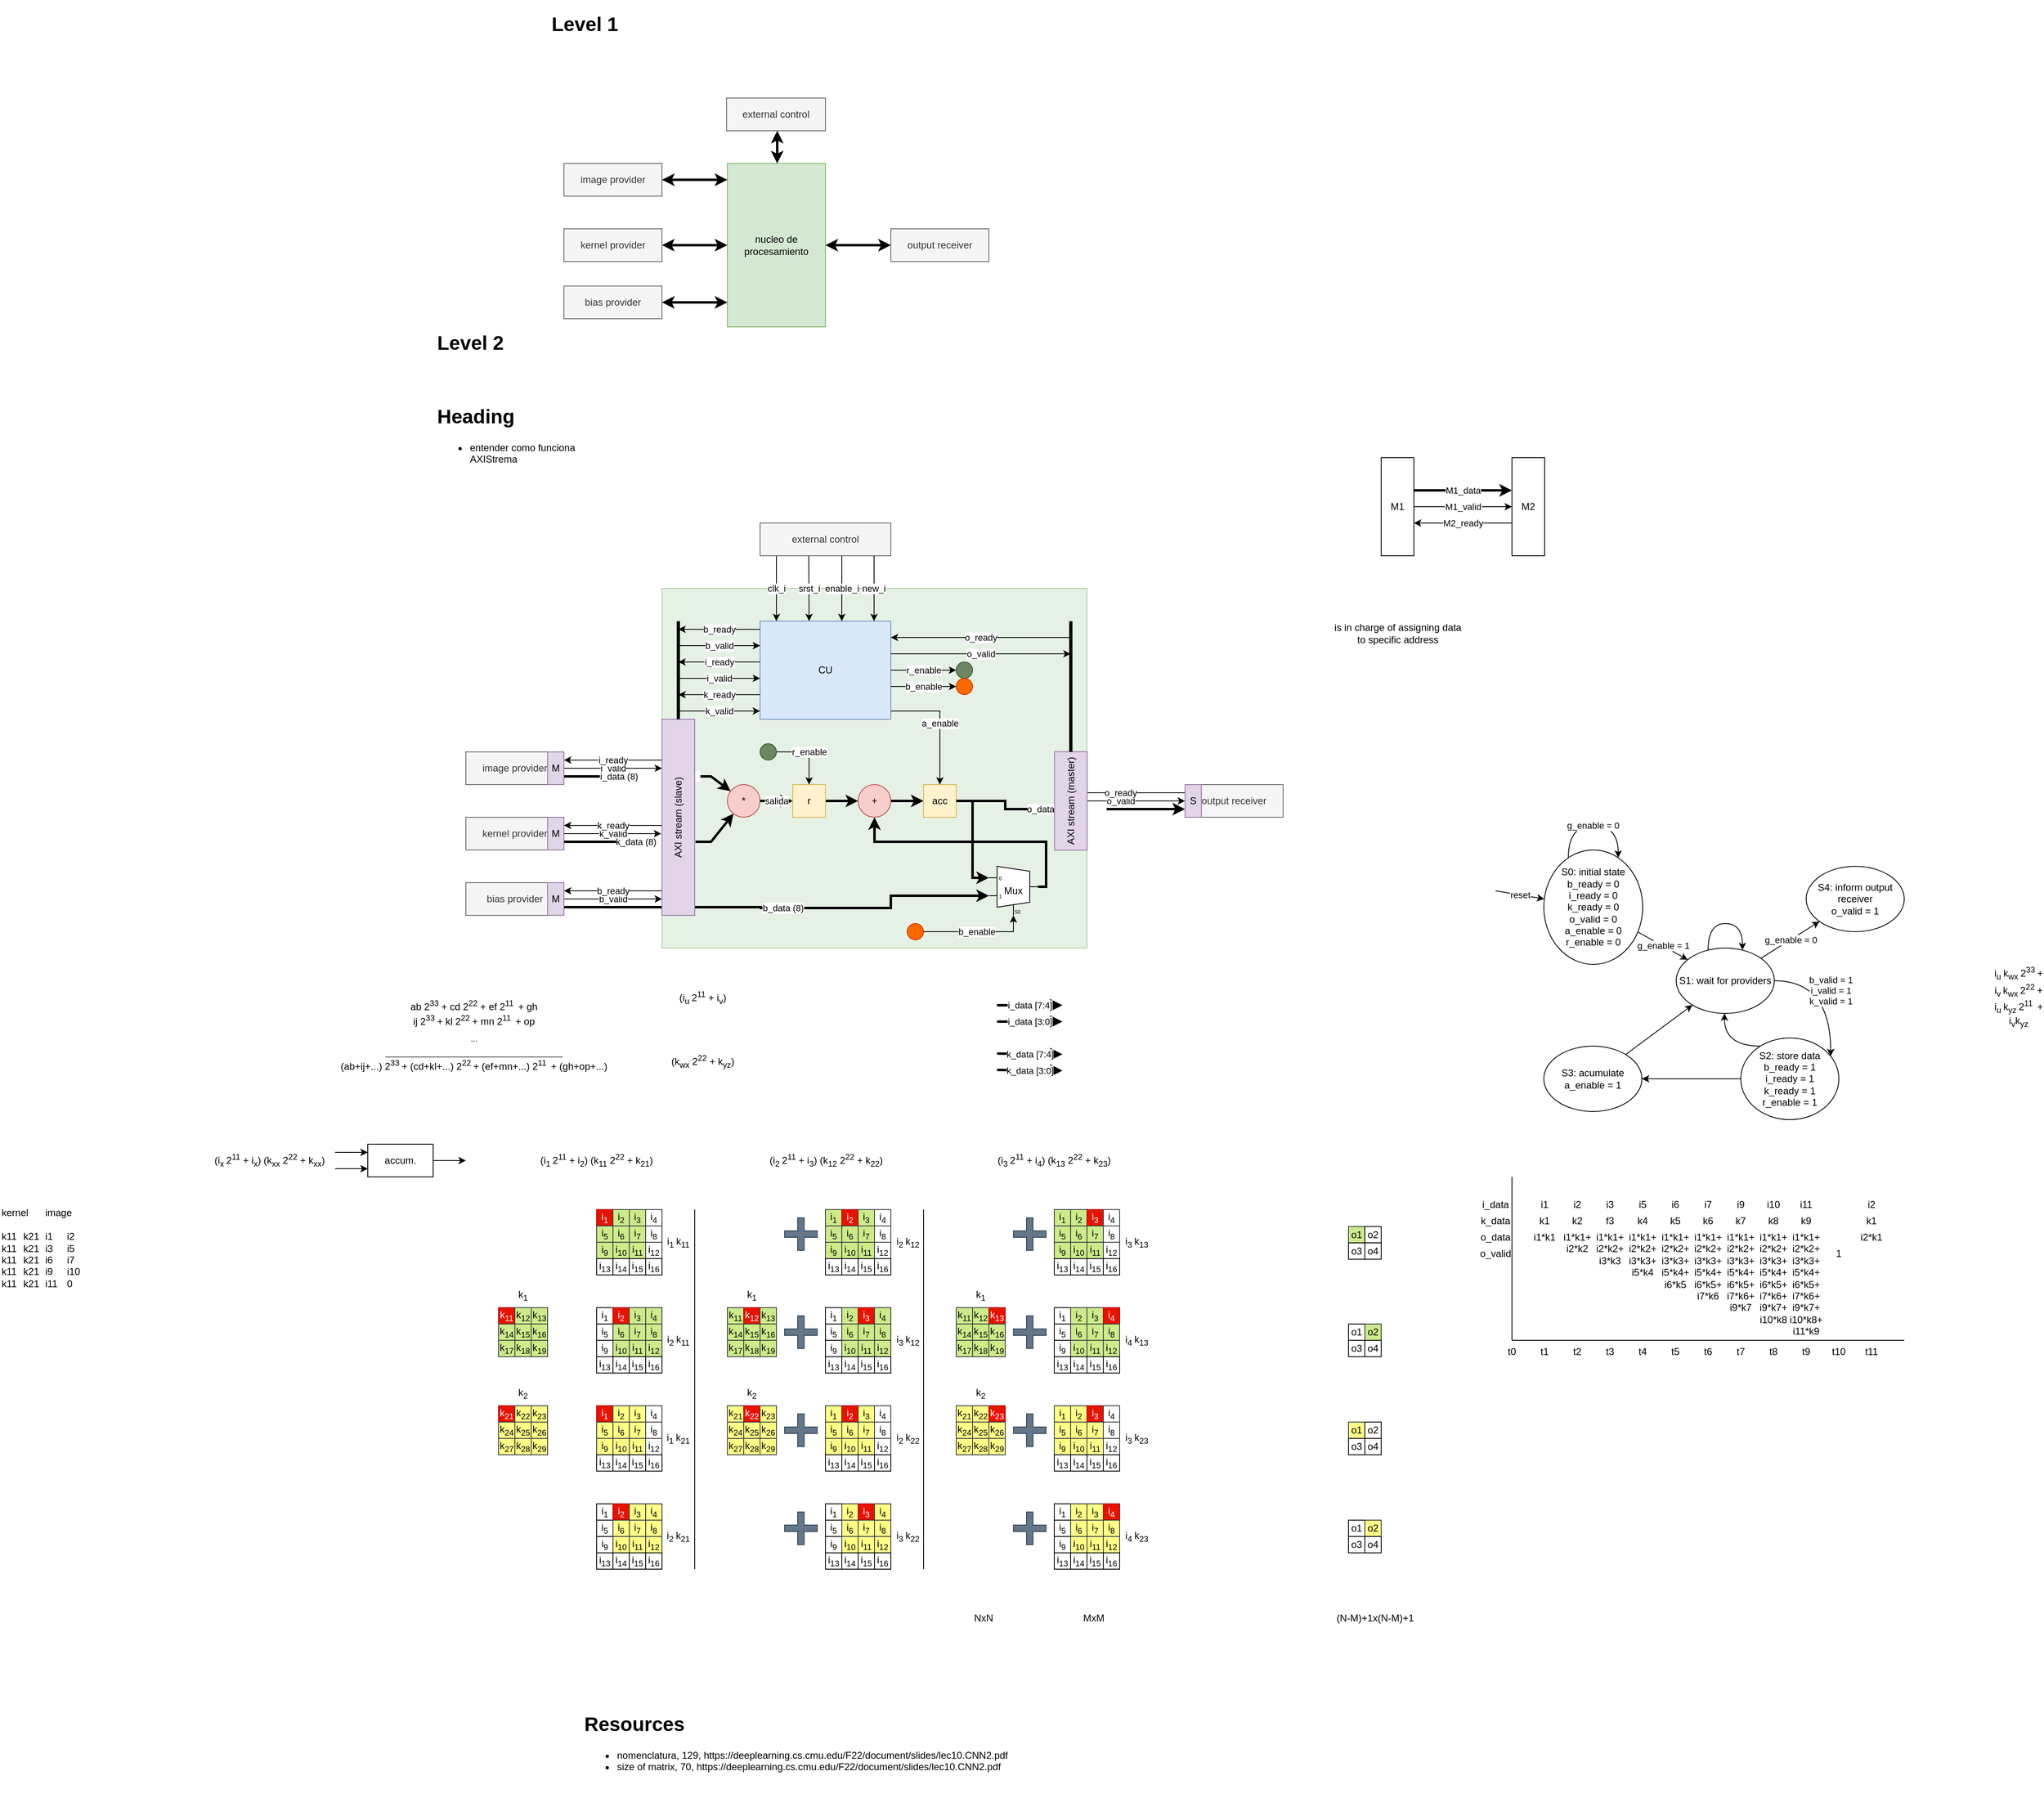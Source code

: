 <mxfile version="21.6.8" type="github">
  <diagram name="Página-1" id="gQT6w9QHkvldpJlVvD48">
    <mxGraphModel dx="2329" dy="1737" grid="0" gridSize="10" guides="1" tooltips="1" connect="1" arrows="1" fold="1" page="1" pageScale="1" pageWidth="827" pageHeight="1169" math="0" shadow="0">
      <root>
        <mxCell id="0" />
        <mxCell id="1" parent="0" />
        <mxCell id="95_640N-l1k5PT5QR-BK-123" value="" style="rounded=0;whiteSpace=wrap;html=1;opacity=60;fillColor=#d5e8d4;strokeColor=#82b366;" parent="1" vertex="1">
          <mxGeometry x="280" y="-80" width="520" height="440" as="geometry" />
        </mxCell>
        <mxCell id="ZFrS1Jduyr5xQrZnV0I9-19" value="accum." style="rounded=0;whiteSpace=wrap;html=1;" parent="1" vertex="1">
          <mxGeometry x="-80" y="600" width="80" height="40" as="geometry" />
        </mxCell>
        <mxCell id="95_640N-l1k5PT5QR-BK-111" value="bias provider" style="rounded=0;whiteSpace=wrap;html=1;fillColor=#f5f5f5;strokeColor=#666666;fontColor=#333333;" parent="1" vertex="1">
          <mxGeometry x="40" y="280" width="120" height="40" as="geometry" />
        </mxCell>
        <mxCell id="95_640N-l1k5PT5QR-BK-110" value="kernel provider" style="rounded=0;whiteSpace=wrap;html=1;fillColor=#f5f5f5;strokeColor=#666666;fontColor=#333333;" parent="1" vertex="1">
          <mxGeometry x="40" y="200" width="120" height="40" as="geometry" />
        </mxCell>
        <mxCell id="95_640N-l1k5PT5QR-BK-108" value="output receiver" style="rounded=0;whiteSpace=wrap;html=1;fillColor=#f5f5f5;strokeColor=#666666;fontColor=#333333;" parent="1" vertex="1">
          <mxGeometry x="920" y="160" width="120" height="40" as="geometry" />
        </mxCell>
        <mxCell id="95_640N-l1k5PT5QR-BK-4" value="i&lt;sub&gt;1&lt;/sub&gt;" style="rounded=0;whiteSpace=wrap;html=1;fillColor=#e51400;strokeColor=#B20000;fontColor=#ffffff;" parent="1" vertex="1">
          <mxGeometry x="200" y="680" width="20" height="20" as="geometry" />
        </mxCell>
        <mxCell id="95_640N-l1k5PT5QR-BK-5" value="i&lt;sub&gt;2&lt;/sub&gt;" style="rounded=0;whiteSpace=wrap;html=1;fillColor=#cdeb8b;strokeColor=#36393d;" parent="1" vertex="1">
          <mxGeometry x="220" y="680" width="20" height="20" as="geometry" />
        </mxCell>
        <mxCell id="95_640N-l1k5PT5QR-BK-6" value="i&lt;sub&gt;3&lt;/sub&gt;" style="rounded=0;whiteSpace=wrap;html=1;fillColor=#cdeb8b;strokeColor=#36393d;" parent="1" vertex="1">
          <mxGeometry x="240" y="680" width="20" height="20" as="geometry" />
        </mxCell>
        <mxCell id="95_640N-l1k5PT5QR-BK-7" value="i&lt;sub&gt;4&lt;/sub&gt;" style="rounded=0;whiteSpace=wrap;html=1;strokeColor=#36393d;" parent="1" vertex="1">
          <mxGeometry x="260" y="680" width="20" height="20" as="geometry" />
        </mxCell>
        <mxCell id="95_640N-l1k5PT5QR-BK-8" value="i&lt;sub&gt;5&lt;/sub&gt;" style="rounded=0;whiteSpace=wrap;html=1;fillColor=#cdeb8b;strokeColor=#36393d;" parent="1" vertex="1">
          <mxGeometry x="200" y="700" width="20" height="20" as="geometry" />
        </mxCell>
        <mxCell id="95_640N-l1k5PT5QR-BK-9" value="i&lt;sub&gt;6&lt;/sub&gt;" style="rounded=0;whiteSpace=wrap;html=1;fillColor=#cdeb8b;strokeColor=#36393d;" parent="1" vertex="1">
          <mxGeometry x="220" y="700" width="20" height="20" as="geometry" />
        </mxCell>
        <mxCell id="95_640N-l1k5PT5QR-BK-10" value="i&lt;sub&gt;7&lt;/sub&gt;" style="rounded=0;whiteSpace=wrap;html=1;fillColor=#cdeb8b;strokeColor=#36393d;" parent="1" vertex="1">
          <mxGeometry x="240" y="700" width="20" height="20" as="geometry" />
        </mxCell>
        <mxCell id="95_640N-l1k5PT5QR-BK-11" value="i&lt;sub&gt;8&lt;/sub&gt;" style="rounded=0;whiteSpace=wrap;html=1;strokeColor=#36393d;" parent="1" vertex="1">
          <mxGeometry x="260" y="700" width="20" height="20" as="geometry" />
        </mxCell>
        <mxCell id="95_640N-l1k5PT5QR-BK-12" value="i&lt;sub&gt;9&lt;/sub&gt;" style="rounded=0;whiteSpace=wrap;html=1;fillColor=#cdeb8b;strokeColor=#36393d;" parent="1" vertex="1">
          <mxGeometry x="200" y="720" width="20" height="20" as="geometry" />
        </mxCell>
        <mxCell id="95_640N-l1k5PT5QR-BK-13" value="i&lt;sub&gt;10&lt;/sub&gt;" style="rounded=0;whiteSpace=wrap;html=1;fillColor=#cdeb8b;strokeColor=#36393d;" parent="1" vertex="1">
          <mxGeometry x="220" y="720" width="20" height="20" as="geometry" />
        </mxCell>
        <mxCell id="95_640N-l1k5PT5QR-BK-14" value="i&lt;sub&gt;11&lt;/sub&gt;" style="rounded=0;whiteSpace=wrap;html=1;fillColor=#cdeb8b;strokeColor=#36393d;" parent="1" vertex="1">
          <mxGeometry x="240" y="720" width="20" height="20" as="geometry" />
        </mxCell>
        <mxCell id="95_640N-l1k5PT5QR-BK-15" value="i&lt;sub&gt;12&lt;/sub&gt;" style="rounded=0;whiteSpace=wrap;html=1;strokeColor=#36393d;" parent="1" vertex="1">
          <mxGeometry x="260" y="720" width="20" height="20" as="geometry" />
        </mxCell>
        <mxCell id="95_640N-l1k5PT5QR-BK-16" value="i&lt;sub&gt;13&lt;/sub&gt;" style="rounded=0;whiteSpace=wrap;html=1;" parent="1" vertex="1">
          <mxGeometry x="200" y="740" width="20" height="20" as="geometry" />
        </mxCell>
        <mxCell id="95_640N-l1k5PT5QR-BK-17" value="i&lt;sub&gt;14&lt;/sub&gt;" style="rounded=0;whiteSpace=wrap;html=1;" parent="1" vertex="1">
          <mxGeometry x="220" y="740" width="20" height="20" as="geometry" />
        </mxCell>
        <mxCell id="95_640N-l1k5PT5QR-BK-18" value="i&lt;sub&gt;15&lt;/sub&gt;" style="rounded=0;whiteSpace=wrap;html=1;" parent="1" vertex="1">
          <mxGeometry x="240" y="740" width="20" height="20" as="geometry" />
        </mxCell>
        <mxCell id="95_640N-l1k5PT5QR-BK-19" value="i&lt;sub&gt;16&lt;/sub&gt;" style="rounded=0;whiteSpace=wrap;html=1;" parent="1" vertex="1">
          <mxGeometry x="260" y="740" width="20" height="20" as="geometry" />
        </mxCell>
        <mxCell id="95_640N-l1k5PT5QR-BK-20" value="k&lt;sub&gt;11&lt;/sub&gt;" style="rounded=0;whiteSpace=wrap;html=1;fillColor=#e51400;strokeColor=#B20000;fontColor=#ffffff;" parent="1" vertex="1">
          <mxGeometry x="80" y="800" width="20" height="20" as="geometry" />
        </mxCell>
        <mxCell id="95_640N-l1k5PT5QR-BK-21" value="k&lt;sub&gt;12&lt;/sub&gt;" style="rounded=0;whiteSpace=wrap;html=1;fillColor=#cdeb8b;strokeColor=#36393d;" parent="1" vertex="1">
          <mxGeometry x="100" y="800" width="20" height="20" as="geometry" />
        </mxCell>
        <mxCell id="95_640N-l1k5PT5QR-BK-22" value="k&lt;sub&gt;13&lt;/sub&gt;" style="rounded=0;whiteSpace=wrap;html=1;fillColor=#cdeb8b;strokeColor=#36393d;" parent="1" vertex="1">
          <mxGeometry x="120" y="800" width="20" height="20" as="geometry" />
        </mxCell>
        <mxCell id="95_640N-l1k5PT5QR-BK-24" value="k&lt;sub&gt;14&lt;/sub&gt;" style="rounded=0;whiteSpace=wrap;html=1;fillColor=#cdeb8b;strokeColor=#36393d;" parent="1" vertex="1">
          <mxGeometry x="80" y="820" width="20" height="20" as="geometry" />
        </mxCell>
        <mxCell id="95_640N-l1k5PT5QR-BK-25" value="k&lt;sub&gt;15&lt;/sub&gt;" style="rounded=0;whiteSpace=wrap;html=1;fillColor=#cdeb8b;strokeColor=#36393d;" parent="1" vertex="1">
          <mxGeometry x="100" y="820" width="20" height="20" as="geometry" />
        </mxCell>
        <mxCell id="95_640N-l1k5PT5QR-BK-26" value="k&lt;sub&gt;16&lt;/sub&gt;" style="rounded=0;whiteSpace=wrap;html=1;fillColor=#cdeb8b;strokeColor=#36393d;" parent="1" vertex="1">
          <mxGeometry x="120" y="820" width="20" height="20" as="geometry" />
        </mxCell>
        <mxCell id="95_640N-l1k5PT5QR-BK-28" value="k&lt;sub&gt;17&lt;/sub&gt;" style="rounded=0;whiteSpace=wrap;html=1;fillColor=#cdeb8b;strokeColor=#36393d;" parent="1" vertex="1">
          <mxGeometry x="80" y="840" width="20" height="20" as="geometry" />
        </mxCell>
        <mxCell id="95_640N-l1k5PT5QR-BK-29" value="k&lt;sub&gt;18&lt;/sub&gt;" style="rounded=0;whiteSpace=wrap;html=1;fillColor=#cdeb8b;strokeColor=#36393d;" parent="1" vertex="1">
          <mxGeometry x="100" y="840" width="20" height="20" as="geometry" />
        </mxCell>
        <mxCell id="95_640N-l1k5PT5QR-BK-30" value="k&lt;sub&gt;19&lt;/sub&gt;" style="rounded=0;whiteSpace=wrap;html=1;fillColor=#cdeb8b;strokeColor=#36393d;" parent="1" vertex="1">
          <mxGeometry x="120" y="840" width="20" height="20" as="geometry" />
        </mxCell>
        <mxCell id="KQOE3VYbHCf_xD0nERhC-1" style="edgeStyle=orthogonalEdgeStyle;rounded=0;orthogonalLoop=1;jettySize=auto;html=1;strokeWidth=3;" parent="1" source="cZVna-a6GeCUm3vCeLNv-8" target="95_640N-l1k5PT5QR-BK-33" edge="1">
          <mxGeometry relative="1" as="geometry" />
        </mxCell>
        <mxCell id="95_640N-l1k5PT5QR-BK-32" value="*" style="ellipse;whiteSpace=wrap;html=1;aspect=fixed;fillColor=#f8cecc;strokeColor=#b85450;" parent="1" vertex="1">
          <mxGeometry x="360" y="160" width="40" height="40" as="geometry" />
        </mxCell>
        <mxCell id="95_640N-l1k5PT5QR-BK-36" style="edgeStyle=orthogonalEdgeStyle;rounded=0;orthogonalLoop=1;jettySize=auto;html=1;strokeWidth=3;" parent="1" source="95_640N-l1k5PT5QR-BK-33" target="95_640N-l1k5PT5QR-BK-34" edge="1">
          <mxGeometry relative="1" as="geometry" />
        </mxCell>
        <mxCell id="95_640N-l1k5PT5QR-BK-33" value="+" style="ellipse;whiteSpace=wrap;html=1;aspect=fixed;fillColor=#f8cecc;strokeColor=#b85450;" parent="1" vertex="1">
          <mxGeometry x="520" y="160" width="40" height="40" as="geometry" />
        </mxCell>
        <mxCell id="95_640N-l1k5PT5QR-BK-37" value="" style="rounded=0;orthogonalLoop=1;jettySize=auto;html=1;strokeWidth=3;exitX=1;exitY=0.5;exitDx=0;exitDy=-5;exitPerimeter=0;edgeStyle=orthogonalEdgeStyle;" parent="1" source="vvh9GoPWht5Ug8klStvF-19" target="95_640N-l1k5PT5QR-BK-33" edge="1">
          <mxGeometry relative="1" as="geometry">
            <Array as="points">
              <mxPoint x="750" y="285" />
              <mxPoint x="750" y="230" />
              <mxPoint x="540" y="230" />
            </Array>
          </mxGeometry>
        </mxCell>
        <mxCell id="95_640N-l1k5PT5QR-BK-34" value="acc" style="rounded=0;whiteSpace=wrap;html=1;fillColor=#fff2cc;strokeColor=#d6b656;" parent="1" vertex="1">
          <mxGeometry x="600" y="160" width="40" height="40" as="geometry" />
        </mxCell>
        <mxCell id="95_640N-l1k5PT5QR-BK-40" value="" style="endArrow=none;html=1;rounded=0;verticalAlign=top;" parent="1" edge="1">
          <mxGeometry width="50" height="50" relative="1" as="geometry">
            <mxPoint x="1320" y="840" as="sourcePoint" />
            <mxPoint x="1800" y="840" as="targetPoint" />
          </mxGeometry>
        </mxCell>
        <mxCell id="95_640N-l1k5PT5QR-BK-41" value="" style="endArrow=none;html=1;rounded=0;" parent="1" edge="1">
          <mxGeometry width="50" height="50" relative="1" as="geometry">
            <mxPoint x="1320" y="840" as="sourcePoint" />
            <mxPoint x="1320" y="640" as="targetPoint" />
          </mxGeometry>
        </mxCell>
        <mxCell id="95_640N-l1k5PT5QR-BK-43" value="t1" style="text;html=1;strokeColor=none;fillColor=none;align=center;verticalAlign=top;whiteSpace=wrap;rounded=0;" parent="1" vertex="1">
          <mxGeometry x="1340" y="840" width="40" height="20" as="geometry" />
        </mxCell>
        <mxCell id="95_640N-l1k5PT5QR-BK-44" value="t0" style="text;html=1;strokeColor=none;fillColor=none;align=center;verticalAlign=top;whiteSpace=wrap;rounded=0;" parent="1" vertex="1">
          <mxGeometry x="1300" y="840" width="40" height="20" as="geometry" />
        </mxCell>
        <mxCell id="95_640N-l1k5PT5QR-BK-46" value="t2" style="text;html=1;strokeColor=none;fillColor=none;align=center;verticalAlign=top;whiteSpace=wrap;rounded=0;" parent="1" vertex="1">
          <mxGeometry x="1380" y="840" width="40" height="20" as="geometry" />
        </mxCell>
        <mxCell id="95_640N-l1k5PT5QR-BK-47" value="t3" style="text;html=1;strokeColor=none;fillColor=none;align=center;verticalAlign=top;whiteSpace=wrap;rounded=0;" parent="1" vertex="1">
          <mxGeometry x="1420" y="840" width="40" height="20" as="geometry" />
        </mxCell>
        <mxCell id="95_640N-l1k5PT5QR-BK-50" value="i_data" style="text;html=1;strokeColor=none;fillColor=none;align=center;verticalAlign=top;whiteSpace=wrap;rounded=0;" parent="1" vertex="1">
          <mxGeometry x="1280" y="660" width="40" height="20" as="geometry" />
        </mxCell>
        <mxCell id="95_640N-l1k5PT5QR-BK-51" value="k_data" style="text;html=1;strokeColor=none;fillColor=none;align=center;verticalAlign=top;whiteSpace=wrap;rounded=0;" parent="1" vertex="1">
          <mxGeometry x="1280" y="680" width="40" height="20" as="geometry" />
        </mxCell>
        <mxCell id="95_640N-l1k5PT5QR-BK-52" value="o_data" style="text;html=1;strokeColor=none;fillColor=none;align=center;verticalAlign=top;whiteSpace=wrap;rounded=0;" parent="1" vertex="1">
          <mxGeometry x="1280" y="700" width="40" height="20" as="geometry" />
        </mxCell>
        <mxCell id="95_640N-l1k5PT5QR-BK-53" value="i1" style="text;html=1;strokeColor=none;fillColor=none;align=center;verticalAlign=top;whiteSpace=wrap;rounded=0;" parent="1" vertex="1">
          <mxGeometry x="1340" y="660" width="40" height="20" as="geometry" />
        </mxCell>
        <mxCell id="95_640N-l1k5PT5QR-BK-54" value="k1" style="text;html=1;strokeColor=none;fillColor=none;align=center;verticalAlign=top;whiteSpace=wrap;rounded=0;" parent="1" vertex="1">
          <mxGeometry x="1340" y="680" width="40" height="20" as="geometry" />
        </mxCell>
        <mxCell id="95_640N-l1k5PT5QR-BK-55" value="i2" style="text;html=1;strokeColor=none;fillColor=none;align=center;verticalAlign=top;whiteSpace=wrap;rounded=0;" parent="1" vertex="1">
          <mxGeometry x="1380" y="660" width="40" height="20" as="geometry" />
        </mxCell>
        <mxCell id="95_640N-l1k5PT5QR-BK-56" value="k2" style="text;html=1;strokeColor=none;fillColor=none;align=center;verticalAlign=top;whiteSpace=wrap;rounded=0;" parent="1" vertex="1">
          <mxGeometry x="1380" y="680" width="40" height="20" as="geometry" />
        </mxCell>
        <mxCell id="95_640N-l1k5PT5QR-BK-57" value="i3" style="text;html=1;strokeColor=none;fillColor=none;align=center;verticalAlign=top;whiteSpace=wrap;rounded=0;" parent="1" vertex="1">
          <mxGeometry x="1420" y="660" width="40" height="20" as="geometry" />
        </mxCell>
        <mxCell id="95_640N-l1k5PT5QR-BK-58" value="f3" style="text;html=1;strokeColor=none;fillColor=none;align=center;verticalAlign=top;whiteSpace=wrap;rounded=0;" parent="1" vertex="1">
          <mxGeometry x="1420" y="680" width="40" height="20" as="geometry" />
        </mxCell>
        <mxCell id="95_640N-l1k5PT5QR-BK-59" value="i5" style="text;html=1;strokeColor=none;fillColor=none;align=center;verticalAlign=top;whiteSpace=wrap;rounded=0;" parent="1" vertex="1">
          <mxGeometry x="1460" y="660" width="40" height="20" as="geometry" />
        </mxCell>
        <mxCell id="95_640N-l1k5PT5QR-BK-60" value="k4" style="text;html=1;strokeColor=none;fillColor=none;align=center;verticalAlign=top;whiteSpace=wrap;rounded=0;" parent="1" vertex="1">
          <mxGeometry x="1460" y="680" width="40" height="20" as="geometry" />
        </mxCell>
        <mxCell id="95_640N-l1k5PT5QR-BK-61" value="t4" style="text;html=1;strokeColor=none;fillColor=none;align=center;verticalAlign=top;whiteSpace=wrap;rounded=0;" parent="1" vertex="1">
          <mxGeometry x="1460" y="840" width="40" height="20" as="geometry" />
        </mxCell>
        <mxCell id="95_640N-l1k5PT5QR-BK-62" value="i6" style="text;html=1;strokeColor=none;fillColor=none;align=center;verticalAlign=top;whiteSpace=wrap;rounded=0;" parent="1" vertex="1">
          <mxGeometry x="1500" y="660" width="40" height="20" as="geometry" />
        </mxCell>
        <mxCell id="95_640N-l1k5PT5QR-BK-63" value="k5" style="text;html=1;strokeColor=none;fillColor=none;align=center;verticalAlign=top;whiteSpace=wrap;rounded=0;" parent="1" vertex="1">
          <mxGeometry x="1500" y="680" width="40" height="20" as="geometry" />
        </mxCell>
        <mxCell id="95_640N-l1k5PT5QR-BK-64" value="i7" style="text;html=1;strokeColor=none;fillColor=none;align=center;verticalAlign=top;whiteSpace=wrap;rounded=0;" parent="1" vertex="1">
          <mxGeometry x="1540" y="660" width="40" height="20" as="geometry" />
        </mxCell>
        <mxCell id="95_640N-l1k5PT5QR-BK-65" value="k6" style="text;html=1;strokeColor=none;fillColor=none;align=center;verticalAlign=top;whiteSpace=wrap;rounded=0;" parent="1" vertex="1">
          <mxGeometry x="1540" y="680" width="40" height="20" as="geometry" />
        </mxCell>
        <mxCell id="95_640N-l1k5PT5QR-BK-66" value="i9" style="text;html=1;strokeColor=none;fillColor=none;align=center;verticalAlign=top;whiteSpace=wrap;rounded=0;" parent="1" vertex="1">
          <mxGeometry x="1580" y="660" width="40" height="20" as="geometry" />
        </mxCell>
        <mxCell id="95_640N-l1k5PT5QR-BK-67" value="k7" style="text;html=1;strokeColor=none;fillColor=none;align=center;verticalAlign=top;whiteSpace=wrap;rounded=0;" parent="1" vertex="1">
          <mxGeometry x="1580" y="680" width="40" height="20" as="geometry" />
        </mxCell>
        <mxCell id="95_640N-l1k5PT5QR-BK-68" value="i10" style="text;html=1;strokeColor=none;fillColor=none;align=center;verticalAlign=top;whiteSpace=wrap;rounded=0;" parent="1" vertex="1">
          <mxGeometry x="1620" y="660" width="40" height="20" as="geometry" />
        </mxCell>
        <mxCell id="95_640N-l1k5PT5QR-BK-69" value="k8" style="text;html=1;strokeColor=none;fillColor=none;align=center;verticalAlign=top;whiteSpace=wrap;rounded=0;" parent="1" vertex="1">
          <mxGeometry x="1620" y="680" width="40" height="20" as="geometry" />
        </mxCell>
        <mxCell id="95_640N-l1k5PT5QR-BK-77" value="i11" style="text;html=1;strokeColor=none;fillColor=none;align=center;verticalAlign=top;whiteSpace=wrap;rounded=0;" parent="1" vertex="1">
          <mxGeometry x="1660" y="660" width="40" height="20" as="geometry" />
        </mxCell>
        <mxCell id="95_640N-l1k5PT5QR-BK-78" value="k9" style="text;html=1;strokeColor=none;fillColor=none;align=center;verticalAlign=top;whiteSpace=wrap;rounded=0;" parent="1" vertex="1">
          <mxGeometry x="1660" y="680" width="40" height="20" as="geometry" />
        </mxCell>
        <mxCell id="95_640N-l1k5PT5QR-BK-79" value="i1*k1" style="text;html=1;strokeColor=none;fillColor=none;align=center;verticalAlign=top;whiteSpace=wrap;rounded=0;" parent="1" vertex="1">
          <mxGeometry x="1340" y="700" width="40" height="150" as="geometry" />
        </mxCell>
        <mxCell id="95_640N-l1k5PT5QR-BK-81" value="i1*k1+&lt;br&gt;i2*k2" style="text;html=1;strokeColor=none;fillColor=none;align=center;verticalAlign=top;whiteSpace=wrap;rounded=0;" parent="1" vertex="1">
          <mxGeometry x="1380" y="700" width="40" height="150" as="geometry" />
        </mxCell>
        <mxCell id="95_640N-l1k5PT5QR-BK-82" value="i1*k1+&lt;br&gt;i2*k2+&lt;br&gt;i3*k3" style="text;html=1;strokeColor=none;fillColor=none;align=center;verticalAlign=top;whiteSpace=wrap;rounded=0;" parent="1" vertex="1">
          <mxGeometry x="1420" y="700" width="40" height="150" as="geometry" />
        </mxCell>
        <mxCell id="95_640N-l1k5PT5QR-BK-83" value="i1*k1+&lt;br&gt;i2*k2+&lt;br&gt;i3*k3+&lt;br&gt;i5*k4" style="text;html=1;strokeColor=none;fillColor=none;align=center;verticalAlign=top;whiteSpace=wrap;rounded=0;" parent="1" vertex="1">
          <mxGeometry x="1460" y="700" width="40" height="150" as="geometry" />
        </mxCell>
        <mxCell id="95_640N-l1k5PT5QR-BK-84" value="i1*k1+&lt;br&gt;i2*k2+&lt;br&gt;i3*k3+&lt;br&gt;i5*k4+&lt;br&gt;i6*k5" style="text;html=1;strokeColor=none;fillColor=none;align=center;verticalAlign=top;whiteSpace=wrap;rounded=0;" parent="1" vertex="1">
          <mxGeometry x="1500" y="700" width="40" height="150" as="geometry" />
        </mxCell>
        <mxCell id="95_640N-l1k5PT5QR-BK-85" value="i1*k1+&lt;br&gt;i2*k2+&lt;br&gt;i3*k3+&lt;br&gt;i5*k4+&lt;br&gt;i6*k5+&lt;br&gt;i7*k6" style="text;html=1;strokeColor=none;fillColor=none;align=center;verticalAlign=top;whiteSpace=wrap;rounded=0;" parent="1" vertex="1">
          <mxGeometry x="1540" y="700" width="40" height="150" as="geometry" />
        </mxCell>
        <mxCell id="95_640N-l1k5PT5QR-BK-86" value="i1*k1+&lt;br&gt;i2*k2+&lt;br&gt;i3*k3+&lt;br&gt;i5*k4+&lt;br&gt;i6*k5+&lt;br&gt;i7*k6+&lt;br&gt;i9*k7" style="text;html=1;strokeColor=none;fillColor=none;align=center;verticalAlign=top;whiteSpace=wrap;rounded=0;" parent="1" vertex="1">
          <mxGeometry x="1580" y="700" width="40" height="150" as="geometry" />
        </mxCell>
        <mxCell id="95_640N-l1k5PT5QR-BK-87" value="i1*k1+&lt;br&gt;i2*k2+&lt;br&gt;i3*k3+&lt;br&gt;i5*k4+&lt;br&gt;i6*k5+&lt;br&gt;i7*k6+&lt;br&gt;i9*k7+&lt;br&gt;i10*k8" style="text;html=1;strokeColor=none;fillColor=none;align=center;verticalAlign=top;whiteSpace=wrap;rounded=0;" parent="1" vertex="1">
          <mxGeometry x="1620" y="700" width="40" height="150" as="geometry" />
        </mxCell>
        <mxCell id="95_640N-l1k5PT5QR-BK-88" value="i1*k1+&lt;br&gt;i2*k2+&lt;br&gt;i3*k3+&lt;br&gt;i5*k4+&lt;br&gt;i6*k5+&lt;br&gt;i7*k6+&lt;br&gt;i9*k7+&lt;br&gt;i10*k8+&lt;br&gt;i11*k9" style="text;html=1;strokeColor=none;fillColor=none;align=center;verticalAlign=top;whiteSpace=wrap;rounded=0;" parent="1" vertex="1">
          <mxGeometry x="1660" y="700" width="40" height="150" as="geometry" />
        </mxCell>
        <mxCell id="95_640N-l1k5PT5QR-BK-89" value="t5" style="text;html=1;strokeColor=none;fillColor=none;align=center;verticalAlign=top;whiteSpace=wrap;rounded=0;" parent="1" vertex="1">
          <mxGeometry x="1500" y="840" width="40" height="20" as="geometry" />
        </mxCell>
        <mxCell id="95_640N-l1k5PT5QR-BK-90" value="t6" style="text;html=1;strokeColor=none;fillColor=none;align=center;verticalAlign=top;whiteSpace=wrap;rounded=0;" parent="1" vertex="1">
          <mxGeometry x="1540" y="840" width="40" height="20" as="geometry" />
        </mxCell>
        <mxCell id="95_640N-l1k5PT5QR-BK-91" value="t7" style="text;html=1;strokeColor=none;fillColor=none;align=center;verticalAlign=top;whiteSpace=wrap;rounded=0;" parent="1" vertex="1">
          <mxGeometry x="1580" y="840" width="40" height="20" as="geometry" />
        </mxCell>
        <mxCell id="95_640N-l1k5PT5QR-BK-92" value="t8" style="text;html=1;strokeColor=none;fillColor=none;align=center;verticalAlign=top;whiteSpace=wrap;rounded=0;" parent="1" vertex="1">
          <mxGeometry x="1620" y="840" width="40" height="20" as="geometry" />
        </mxCell>
        <mxCell id="95_640N-l1k5PT5QR-BK-93" value="t9" style="text;html=1;strokeColor=none;fillColor=none;align=center;verticalAlign=top;whiteSpace=wrap;rounded=0;" parent="1" vertex="1">
          <mxGeometry x="1660" y="840" width="40" height="20" as="geometry" />
        </mxCell>
        <mxCell id="95_640N-l1k5PT5QR-BK-109" value="k_valid" style="edgeStyle=orthogonalEdgeStyle;rounded=0;orthogonalLoop=1;jettySize=auto;html=1;" parent="1" edge="1">
          <mxGeometry relative="1" as="geometry">
            <mxPoint x="279" y="220" as="targetPoint" />
            <mxPoint x="160" y="220" as="sourcePoint" />
          </mxGeometry>
        </mxCell>
        <mxCell id="95_640N-l1k5PT5QR-BK-94" value="CU" style="rounded=0;whiteSpace=wrap;html=1;fillColor=#dae8fc;strokeColor=#6c8ebf;" parent="1" vertex="1">
          <mxGeometry x="400" y="-40" width="160" height="120" as="geometry" />
        </mxCell>
        <mxCell id="95_640N-l1k5PT5QR-BK-95" value="o1" style="rounded=0;whiteSpace=wrap;html=1;fillColor=#cdeb8b;strokeColor=#36393d;" parent="1" vertex="1">
          <mxGeometry x="1120" y="700.75" width="20" height="20" as="geometry" />
        </mxCell>
        <mxCell id="95_640N-l1k5PT5QR-BK-96" value="o2" style="rounded=0;whiteSpace=wrap;html=1;" parent="1" vertex="1">
          <mxGeometry x="1140" y="700.75" width="20" height="20" as="geometry" />
        </mxCell>
        <mxCell id="95_640N-l1k5PT5QR-BK-97" value="o3" style="rounded=0;whiteSpace=wrap;html=1;" parent="1" vertex="1">
          <mxGeometry x="1120" y="720.75" width="20" height="20" as="geometry" />
        </mxCell>
        <mxCell id="95_640N-l1k5PT5QR-BK-98" value="o4" style="rounded=0;whiteSpace=wrap;html=1;" parent="1" vertex="1">
          <mxGeometry x="1140" y="720.75" width="20" height="20" as="geometry" />
        </mxCell>
        <mxCell id="95_640N-l1k5PT5QR-BK-106" value="k_data (8)&lt;span style=&quot;white-space: pre;&quot;&gt;&#x9;&lt;/span&gt;&lt;span style=&quot;white-space: pre;&quot;&gt;&#x9;&lt;/span&gt;" style="endArrow=classic;html=1;rounded=0;strokeWidth=3;" parent="1" target="95_640N-l1k5PT5QR-BK-32" edge="1">
          <mxGeometry width="50" height="50" relative="1" as="geometry">
            <mxPoint x="160" y="230" as="sourcePoint" />
            <mxPoint x="360" y="230" as="targetPoint" />
            <Array as="points">
              <mxPoint x="340" y="230" />
            </Array>
          </mxGeometry>
        </mxCell>
        <mxCell id="95_640N-l1k5PT5QR-BK-112" value="k_ready" style="edgeStyle=orthogonalEdgeStyle;rounded=0;orthogonalLoop=1;jettySize=auto;html=1;" parent="1" edge="1">
          <mxGeometry relative="1" as="geometry">
            <mxPoint x="160" y="210" as="targetPoint" />
            <mxPoint x="280" y="210" as="sourcePoint" />
            <mxPoint as="offset" />
          </mxGeometry>
        </mxCell>
        <mxCell id="95_640N-l1k5PT5QR-BK-113" value="b_valid" style="edgeStyle=orthogonalEdgeStyle;rounded=0;orthogonalLoop=1;jettySize=auto;html=1;" parent="1" edge="1">
          <mxGeometry relative="1" as="geometry">
            <mxPoint x="280" y="300" as="targetPoint" />
            <mxPoint x="160" y="300" as="sourcePoint" />
          </mxGeometry>
        </mxCell>
        <mxCell id="95_640N-l1k5PT5QR-BK-114" value="b_ready" style="edgeStyle=orthogonalEdgeStyle;rounded=0;orthogonalLoop=1;jettySize=auto;html=1;" parent="1" edge="1">
          <mxGeometry relative="1" as="geometry">
            <mxPoint x="160" y="290" as="targetPoint" />
            <mxPoint x="280" y="290" as="sourcePoint" />
            <mxPoint as="offset" />
          </mxGeometry>
        </mxCell>
        <mxCell id="95_640N-l1k5PT5QR-BK-116" value="image provider" style="rounded=0;whiteSpace=wrap;html=1;fillColor=#f5f5f5;strokeColor=#666666;fontColor=#333333;" parent="1" vertex="1">
          <mxGeometry x="40" y="120" width="120" height="40" as="geometry" />
        </mxCell>
        <mxCell id="95_640N-l1k5PT5QR-BK-117" value="i_valid" style="edgeStyle=orthogonalEdgeStyle;rounded=0;orthogonalLoop=1;jettySize=auto;html=1;" parent="1" edge="1">
          <mxGeometry relative="1" as="geometry">
            <mxPoint x="280" y="140" as="targetPoint" />
            <mxPoint x="160" y="140" as="sourcePoint" />
          </mxGeometry>
        </mxCell>
        <mxCell id="95_640N-l1k5PT5QR-BK-118" value="i_data (8)&lt;span style=&quot;white-space: pre;&quot;&gt;&#x9;&lt;/span&gt;&lt;span style=&quot;white-space: pre;&quot;&gt;&#x9;&lt;/span&gt;&lt;span style=&quot;white-space: pre;&quot;&gt;&#x9;&lt;/span&gt;&lt;span style=&quot;white-space: pre;&quot;&gt;&#x9;&lt;/span&gt;" style="endArrow=classic;html=1;rounded=0;strokeWidth=3;" parent="1" target="95_640N-l1k5PT5QR-BK-32" edge="1">
          <mxGeometry width="50" height="50" relative="1" as="geometry">
            <mxPoint x="160" y="150" as="sourcePoint" />
            <mxPoint x="380.0" y="200" as="targetPoint" />
            <Array as="points">
              <mxPoint x="340" y="150" />
            </Array>
          </mxGeometry>
        </mxCell>
        <mxCell id="95_640N-l1k5PT5QR-BK-119" value="i_ready" style="edgeStyle=orthogonalEdgeStyle;rounded=0;orthogonalLoop=1;jettySize=auto;html=1;" parent="1" edge="1">
          <mxGeometry relative="1" as="geometry">
            <mxPoint x="160" y="130" as="targetPoint" />
            <mxPoint x="280" y="130" as="sourcePoint" />
            <mxPoint as="offset" />
          </mxGeometry>
        </mxCell>
        <mxCell id="95_640N-l1k5PT5QR-BK-120" value="o_valid" style="edgeStyle=orthogonalEdgeStyle;rounded=0;orthogonalLoop=1;jettySize=auto;html=1;" parent="1" edge="1">
          <mxGeometry relative="1" as="geometry">
            <mxPoint x="920" y="180" as="targetPoint" />
            <mxPoint x="761" y="180" as="sourcePoint" />
          </mxGeometry>
        </mxCell>
        <mxCell id="95_640N-l1k5PT5QR-BK-122" value="o_ready" style="edgeStyle=orthogonalEdgeStyle;rounded=0;orthogonalLoop=1;jettySize=auto;html=1;" parent="1" edge="1">
          <mxGeometry x="-0.004" relative="1" as="geometry">
            <mxPoint x="761" y="170" as="targetPoint" />
            <mxPoint x="920" y="170" as="sourcePoint" />
            <mxPoint as="offset" />
          </mxGeometry>
        </mxCell>
        <mxCell id="95_640N-l1k5PT5QR-BK-126" value="b_valid" style="edgeStyle=orthogonalEdgeStyle;rounded=0;orthogonalLoop=1;jettySize=auto;html=1;" parent="1" edge="1">
          <mxGeometry relative="1" as="geometry">
            <mxPoint x="400" y="-10" as="targetPoint" />
            <mxPoint x="300" y="-10" as="sourcePoint" />
          </mxGeometry>
        </mxCell>
        <mxCell id="95_640N-l1k5PT5QR-BK-127" value="b_ready" style="edgeStyle=orthogonalEdgeStyle;rounded=0;orthogonalLoop=1;jettySize=auto;html=1;" parent="1" edge="1">
          <mxGeometry relative="1" as="geometry">
            <mxPoint x="300" y="-30" as="targetPoint" />
            <mxPoint x="400" y="-30" as="sourcePoint" />
            <mxPoint as="offset" />
          </mxGeometry>
        </mxCell>
        <mxCell id="95_640N-l1k5PT5QR-BK-128" value="i_valid" style="edgeStyle=orthogonalEdgeStyle;rounded=0;orthogonalLoop=1;jettySize=auto;html=1;" parent="1" edge="1">
          <mxGeometry relative="1" as="geometry">
            <mxPoint x="400" y="30" as="targetPoint" />
            <mxPoint x="300" y="30" as="sourcePoint" />
          </mxGeometry>
        </mxCell>
        <mxCell id="95_640N-l1k5PT5QR-BK-129" value="i_ready" style="edgeStyle=orthogonalEdgeStyle;rounded=0;orthogonalLoop=1;jettySize=auto;html=1;" parent="1" edge="1">
          <mxGeometry relative="1" as="geometry">
            <mxPoint x="300" y="10" as="targetPoint" />
            <mxPoint x="400" y="10" as="sourcePoint" />
            <mxPoint as="offset" />
          </mxGeometry>
        </mxCell>
        <mxCell id="95_640N-l1k5PT5QR-BK-130" value="k_valid" style="edgeStyle=orthogonalEdgeStyle;rounded=0;orthogonalLoop=1;jettySize=auto;html=1;" parent="1" edge="1">
          <mxGeometry relative="1" as="geometry">
            <mxPoint x="400" y="70" as="targetPoint" />
            <mxPoint x="300" y="70" as="sourcePoint" />
          </mxGeometry>
        </mxCell>
        <mxCell id="95_640N-l1k5PT5QR-BK-131" value="k_ready" style="edgeStyle=orthogonalEdgeStyle;rounded=0;orthogonalLoop=1;jettySize=auto;html=1;" parent="1" edge="1">
          <mxGeometry relative="1" as="geometry">
            <mxPoint x="300" y="50" as="targetPoint" />
            <mxPoint x="400" y="50" as="sourcePoint" />
            <mxPoint as="offset" />
          </mxGeometry>
        </mxCell>
        <mxCell id="95_640N-l1k5PT5QR-BK-132" value="o_valid" style="edgeStyle=orthogonalEdgeStyle;rounded=0;orthogonalLoop=1;jettySize=auto;html=1;" parent="1" edge="1">
          <mxGeometry relative="1" as="geometry">
            <mxPoint x="780" as="targetPoint" />
            <mxPoint x="560" as="sourcePoint" />
          </mxGeometry>
        </mxCell>
        <mxCell id="95_640N-l1k5PT5QR-BK-133" value="o_ready" style="edgeStyle=orthogonalEdgeStyle;rounded=0;orthogonalLoop=1;jettySize=auto;html=1;" parent="1" edge="1">
          <mxGeometry relative="1" as="geometry">
            <mxPoint x="560" y="-20" as="targetPoint" />
            <mxPoint x="780" y="-20" as="sourcePoint" />
            <mxPoint as="offset" />
          </mxGeometry>
        </mxCell>
        <mxCell id="95_640N-l1k5PT5QR-BK-134" value="i_data [3:0]" style="endArrow=classic;html=1;rounded=0;strokeWidth=3;" parent="1" edge="1">
          <mxGeometry width="50" height="50" relative="1" as="geometry">
            <mxPoint x="690" y="450" as="sourcePoint" />
            <mxPoint x="770" y="450" as="targetPoint" />
          </mxGeometry>
        </mxCell>
        <mxCell id="95_640N-l1k5PT5QR-BK-137" value="o_data&lt;span style=&quot;white-space: pre;&quot;&gt;&#x9;&lt;/span&gt;&lt;span style=&quot;white-space: pre;&quot;&gt;&#x9;&lt;/span&gt;&lt;span style=&quot;white-space: pre;&quot;&gt;&#x9;&lt;/span&gt;" style="endArrow=classic;html=1;rounded=0;strokeWidth=3;edgeStyle=orthogonalEdgeStyle;" parent="1" source="95_640N-l1k5PT5QR-BK-34" edge="1">
          <mxGeometry width="50" height="50" relative="1" as="geometry">
            <mxPoint x="640" y="190" as="sourcePoint" />
            <mxPoint x="920" y="190" as="targetPoint" />
            <Array as="points">
              <mxPoint x="700" y="180" />
              <mxPoint x="700" y="190" />
            </Array>
          </mxGeometry>
        </mxCell>
        <mxCell id="95_640N-l1k5PT5QR-BK-138" value="is in charge of assigning data to specific address" style="text;html=1;strokeColor=none;fillColor=none;align=center;verticalAlign=middle;whiteSpace=wrap;rounded=0;" parent="1" vertex="1">
          <mxGeometry x="1098.5" y="-40" width="163" height="30" as="geometry" />
        </mxCell>
        <mxCell id="95_640N-l1k5PT5QR-BK-203" value="(i&lt;sub&gt;x&amp;nbsp;&lt;/sub&gt;2&lt;sup&gt;11&lt;/sup&gt;&amp;nbsp;+ i&lt;sub&gt;x&lt;/sub&gt;) (k&lt;sub style=&quot;border-color: var(--border-color);&quot;&gt;xx&lt;/sub&gt;&lt;span style=&quot;border-color: var(--border-color);&quot;&gt;&amp;nbsp;&lt;/span&gt;2&lt;sup style=&quot;border-color: var(--border-color);&quot;&gt;22&lt;/sup&gt;&lt;span style=&quot;border-color: var(--border-color);&quot;&gt;&amp;nbsp;&lt;/span&gt;+ k&lt;sub&gt;xx&lt;/sub&gt;)" style="text;html=1;strokeColor=none;fillColor=none;align=center;verticalAlign=middle;whiteSpace=wrap;rounded=0;" parent="1" vertex="1">
          <mxGeometry x="-280" y="600" width="160" height="40" as="geometry" />
        </mxCell>
        <mxCell id="ZFrS1Jduyr5xQrZnV0I9-12" value="" style="endArrow=classic;html=1;rounded=0;" parent="1" edge="1">
          <mxGeometry width="50" height="50" relative="1" as="geometry">
            <mxPoint x="-120" y="610" as="sourcePoint" />
            <mxPoint x="-80" y="610" as="targetPoint" />
          </mxGeometry>
        </mxCell>
        <mxCell id="ZFrS1Jduyr5xQrZnV0I9-13" value="" style="endArrow=classic;html=1;rounded=0;" parent="1" edge="1">
          <mxGeometry width="50" height="50" relative="1" as="geometry">
            <mxPoint x="-120" y="630" as="sourcePoint" />
            <mxPoint x="-80" y="630" as="targetPoint" />
          </mxGeometry>
        </mxCell>
        <mxCell id="ZFrS1Jduyr5xQrZnV0I9-18" value="" style="endArrow=classic;html=1;rounded=0;exitX=1;exitY=0.5;exitDx=0;exitDy=0;" parent="1" source="ZFrS1Jduyr5xQrZnV0I9-19" edge="1">
          <mxGeometry width="50" height="50" relative="1" as="geometry">
            <mxPoint x="-140" y="800" as="sourcePoint" />
            <mxPoint x="40" y="620" as="targetPoint" />
          </mxGeometry>
        </mxCell>
        <mxCell id="ZFrS1Jduyr5xQrZnV0I9-26" value="o_valid" style="text;html=1;strokeColor=none;fillColor=none;align=center;verticalAlign=top;whiteSpace=wrap;rounded=0;" parent="1" vertex="1">
          <mxGeometry x="1280" y="720" width="40" height="20" as="geometry" />
        </mxCell>
        <mxCell id="ZFrS1Jduyr5xQrZnV0I9-27" value="1" style="text;html=1;strokeColor=none;fillColor=none;align=center;verticalAlign=top;whiteSpace=wrap;rounded=0;" parent="1" vertex="1">
          <mxGeometry x="1700" y="720" width="40" height="20" as="geometry" />
        </mxCell>
        <mxCell id="ZFrS1Jduyr5xQrZnV0I9-30" value="" style="shape=image;html=1;verticalAlign=top;verticalLabelPosition=bottom;labelBackgroundColor=#ffffff;imageAspect=0;aspect=fixed;image=https://cdn4.iconfinder.com/data/icons/developer-set-3/128/other-128.png" parent="1" vertex="1">
          <mxGeometry x="1800" y="730" width="40" height="40" as="geometry" />
        </mxCell>
        <mxCell id="ZFrS1Jduyr5xQrZnV0I9-31" value="t11" style="text;html=1;strokeColor=none;fillColor=none;align=center;verticalAlign=top;whiteSpace=wrap;rounded=0;" parent="1" vertex="1">
          <mxGeometry x="1740" y="840" width="40" height="20" as="geometry" />
        </mxCell>
        <mxCell id="ZFrS1Jduyr5xQrZnV0I9-32" value="i2" style="text;html=1;strokeColor=none;fillColor=none;align=center;verticalAlign=top;whiteSpace=wrap;rounded=0;" parent="1" vertex="1">
          <mxGeometry x="1740" y="660" width="40" height="20" as="geometry" />
        </mxCell>
        <mxCell id="ZFrS1Jduyr5xQrZnV0I9-33" value="k1" style="text;html=1;strokeColor=none;fillColor=none;align=center;verticalAlign=top;whiteSpace=wrap;rounded=0;" parent="1" vertex="1">
          <mxGeometry x="1740" y="680" width="40" height="20" as="geometry" />
        </mxCell>
        <mxCell id="ZFrS1Jduyr5xQrZnV0I9-34" value="i2*k1" style="text;html=1;strokeColor=none;fillColor=none;align=center;verticalAlign=top;whiteSpace=wrap;rounded=0;" parent="1" vertex="1">
          <mxGeometry x="1740" y="700" width="40" height="150" as="geometry" />
        </mxCell>
        <mxCell id="ZFrS1Jduyr5xQrZnV0I9-35" value="t10" style="text;html=1;strokeColor=none;fillColor=none;align=center;verticalAlign=top;whiteSpace=wrap;rounded=0;" parent="1" vertex="1">
          <mxGeometry x="1700" y="840" width="40" height="20" as="geometry" />
        </mxCell>
        <mxCell id="4v2-iDDyODPuYY8NRB9o-9" value="b_valid = 1&lt;br&gt;i_valid = 1&lt;br&gt;k_valid = 1" style="edgeStyle=orthogonalEdgeStyle;rounded=0;orthogonalLoop=1;jettySize=auto;html=1;curved=1;" parent="1" source="4v2-iDDyODPuYY8NRB9o-12" target="4v2-iDDyODPuYY8NRB9o-8" edge="1">
          <mxGeometry x="-0.003" relative="1" as="geometry">
            <Array as="points">
              <mxPoint x="1710" y="400" />
            </Array>
            <mxPoint as="offset" />
          </mxGeometry>
        </mxCell>
        <mxCell id="4v2-iDDyODPuYY8NRB9o-14" value="g_enable = 1" style="rounded=0;orthogonalLoop=1;jettySize=auto;html=1;" parent="1" source="4v2-iDDyODPuYY8NRB9o-2" target="4v2-iDDyODPuYY8NRB9o-12" edge="1">
          <mxGeometry relative="1" as="geometry" />
        </mxCell>
        <mxCell id="4v2-iDDyODPuYY8NRB9o-2" value="S0: initial state&lt;br&gt;b_ready = 0&lt;br&gt;i_ready = 0&lt;br&gt;k_ready = 0&lt;br&gt;o_valid = 0&lt;br&gt;a_enable = 0&lt;br&gt;r_enable = 0" style="ellipse;whiteSpace=wrap;html=1;" parent="1" vertex="1">
          <mxGeometry x="1359" y="240" width="121" height="140" as="geometry" />
        </mxCell>
        <mxCell id="4v2-iDDyODPuYY8NRB9o-3" value="M1" style="rounded=0;whiteSpace=wrap;html=1;" parent="1" vertex="1">
          <mxGeometry x="1160" y="-240" width="40" height="120" as="geometry" />
        </mxCell>
        <mxCell id="4v2-iDDyODPuYY8NRB9o-4" value="M2" style="rounded=0;whiteSpace=wrap;html=1;" parent="1" vertex="1">
          <mxGeometry x="1320" y="-240" width="40" height="120" as="geometry" />
        </mxCell>
        <mxCell id="4v2-iDDyODPuYY8NRB9o-5" value="M1_data" style="endArrow=classic;html=1;rounded=0;strokeWidth=3;" parent="1" edge="1">
          <mxGeometry width="50" height="50" relative="1" as="geometry">
            <mxPoint x="1200" y="-200" as="sourcePoint" />
            <mxPoint x="1320" y="-200" as="targetPoint" />
          </mxGeometry>
        </mxCell>
        <mxCell id="4v2-iDDyODPuYY8NRB9o-6" value="M1_valid" style="endArrow=classic;html=1;rounded=0;" parent="1" edge="1">
          <mxGeometry width="50" height="50" relative="1" as="geometry">
            <mxPoint x="1200" y="-180" as="sourcePoint" />
            <mxPoint x="1320" y="-180" as="targetPoint" />
          </mxGeometry>
        </mxCell>
        <mxCell id="4v2-iDDyODPuYY8NRB9o-7" value="M2_ready" style="endArrow=classic;html=1;rounded=0;" parent="1" edge="1">
          <mxGeometry width="50" height="50" relative="1" as="geometry">
            <mxPoint x="1320" y="-160" as="sourcePoint" />
            <mxPoint x="1200" y="-160" as="targetPoint" />
          </mxGeometry>
        </mxCell>
        <mxCell id="4v2-iDDyODPuYY8NRB9o-11" value="" style="rounded=0;orthogonalLoop=1;jettySize=auto;html=1;" parent="1" source="4v2-iDDyODPuYY8NRB9o-8" target="4v2-iDDyODPuYY8NRB9o-10" edge="1">
          <mxGeometry relative="1" as="geometry" />
        </mxCell>
        <mxCell id="4v2-iDDyODPuYY8NRB9o-15" style="edgeStyle=orthogonalEdgeStyle;rounded=0;orthogonalLoop=1;jettySize=auto;html=1;curved=1;" parent="1" source="4v2-iDDyODPuYY8NRB9o-8" target="4v2-iDDyODPuYY8NRB9o-12" edge="1">
          <mxGeometry relative="1" as="geometry">
            <Array as="points">
              <mxPoint x="1580" y="480" />
            </Array>
          </mxGeometry>
        </mxCell>
        <mxCell id="4v2-iDDyODPuYY8NRB9o-8" value="S2: store data&lt;br&gt;b_ready = 1&lt;br&gt;i_ready = 1&lt;br&gt;k_ready = 1&lt;br&gt;r_enable = 1" style="ellipse;whiteSpace=wrap;html=1;" parent="1" vertex="1">
          <mxGeometry x="1600" y="470" width="120" height="100" as="geometry" />
        </mxCell>
        <mxCell id="UwviWmnbazoHItDZS8j5-5" style="rounded=0;orthogonalLoop=1;jettySize=auto;html=1;" parent="1" source="4v2-iDDyODPuYY8NRB9o-10" target="4v2-iDDyODPuYY8NRB9o-12" edge="1">
          <mxGeometry relative="1" as="geometry" />
        </mxCell>
        <mxCell id="4v2-iDDyODPuYY8NRB9o-10" value="S3: acumulate&lt;br&gt;a_enable = 1" style="ellipse;whiteSpace=wrap;html=1;" parent="1" vertex="1">
          <mxGeometry x="1359" y="480" width="120" height="80" as="geometry" />
        </mxCell>
        <mxCell id="UwviWmnbazoHItDZS8j5-7" value="g_enable = 0" style="rounded=0;orthogonalLoop=1;jettySize=auto;html=1;" parent="1" source="4v2-iDDyODPuYY8NRB9o-12" target="UwviWmnbazoHItDZS8j5-6" edge="1">
          <mxGeometry relative="1" as="geometry" />
        </mxCell>
        <mxCell id="4v2-iDDyODPuYY8NRB9o-12" value="S1: wait for providers" style="ellipse;whiteSpace=wrap;html=1;" parent="1" vertex="1">
          <mxGeometry x="1521" y="360" width="120" height="80" as="geometry" />
        </mxCell>
        <mxCell id="4v2-iDDyODPuYY8NRB9o-16" value="k&lt;sub&gt;21&lt;/sub&gt;" style="rounded=0;whiteSpace=wrap;html=1;fillColor=#e51400;strokeColor=#B20000;fontColor=#ffffff;" parent="1" vertex="1">
          <mxGeometry x="80" y="920" width="20" height="20" as="geometry" />
        </mxCell>
        <mxCell id="4v2-iDDyODPuYY8NRB9o-17" value="k&lt;sub&gt;22&lt;/sub&gt;" style="rounded=0;whiteSpace=wrap;html=1;fillColor=#ffff88;strokeColor=#36393d;" parent="1" vertex="1">
          <mxGeometry x="100" y="920" width="20" height="20" as="geometry" />
        </mxCell>
        <mxCell id="4v2-iDDyODPuYY8NRB9o-18" value="k&lt;sub&gt;23&lt;/sub&gt;" style="rounded=0;whiteSpace=wrap;html=1;fillColor=#ffff88;strokeColor=#36393d;" parent="1" vertex="1">
          <mxGeometry x="120" y="920" width="20" height="20" as="geometry" />
        </mxCell>
        <mxCell id="4v2-iDDyODPuYY8NRB9o-19" value="k&lt;sub&gt;24&lt;/sub&gt;" style="rounded=0;whiteSpace=wrap;html=1;fillColor=#ffff88;strokeColor=#36393d;" parent="1" vertex="1">
          <mxGeometry x="80" y="940" width="20" height="20" as="geometry" />
        </mxCell>
        <mxCell id="4v2-iDDyODPuYY8NRB9o-20" value="k&lt;sub&gt;25&lt;/sub&gt;" style="rounded=0;whiteSpace=wrap;html=1;fillColor=#ffff88;strokeColor=#36393d;" parent="1" vertex="1">
          <mxGeometry x="100" y="940" width="20" height="20" as="geometry" />
        </mxCell>
        <mxCell id="4v2-iDDyODPuYY8NRB9o-21" value="k&lt;sub&gt;26&lt;/sub&gt;" style="rounded=0;whiteSpace=wrap;html=1;fillColor=#ffff88;strokeColor=#36393d;" parent="1" vertex="1">
          <mxGeometry x="120" y="940" width="20" height="20" as="geometry" />
        </mxCell>
        <mxCell id="4v2-iDDyODPuYY8NRB9o-22" value="k&lt;sub&gt;27&lt;/sub&gt;" style="rounded=0;whiteSpace=wrap;html=1;fillColor=#ffff88;strokeColor=#36393d;" parent="1" vertex="1">
          <mxGeometry x="80" y="960" width="20" height="20" as="geometry" />
        </mxCell>
        <mxCell id="4v2-iDDyODPuYY8NRB9o-23" value="k&lt;sub&gt;28&lt;/sub&gt;" style="rounded=0;whiteSpace=wrap;html=1;fillColor=#ffff88;strokeColor=#36393d;" parent="1" vertex="1">
          <mxGeometry x="100" y="960" width="20" height="20" as="geometry" />
        </mxCell>
        <mxCell id="4v2-iDDyODPuYY8NRB9o-24" value="k&lt;sub&gt;29&lt;/sub&gt;" style="rounded=0;whiteSpace=wrap;html=1;fillColor=#ffff88;strokeColor=#36393d;" parent="1" vertex="1">
          <mxGeometry x="120" y="960" width="20" height="20" as="geometry" />
        </mxCell>
        <mxCell id="4v2-iDDyODPuYY8NRB9o-33" value="k&lt;sub&gt;1&lt;/sub&gt;" style="text;html=1;strokeColor=none;fillColor=none;align=center;verticalAlign=middle;whiteSpace=wrap;rounded=0;" parent="1" vertex="1">
          <mxGeometry x="80" y="770" width="60" height="30" as="geometry" />
        </mxCell>
        <mxCell id="4v2-iDDyODPuYY8NRB9o-34" value="k&lt;sub&gt;2&lt;/sub&gt;" style="text;html=1;strokeColor=none;fillColor=none;align=center;verticalAlign=middle;whiteSpace=wrap;rounded=0;" parent="1" vertex="1">
          <mxGeometry x="80" y="890" width="60" height="30" as="geometry" />
        </mxCell>
        <mxCell id="sNEmnnYaNGB-QucVTQQd-9" value="k_data [3:0]" style="endArrow=classic;html=1;rounded=0;strokeWidth=3;" parent="1" edge="1">
          <mxGeometry width="50" height="50" relative="1" as="geometry">
            <mxPoint x="690" y="509.17" as="sourcePoint" />
            <mxPoint x="770" y="510" as="targetPoint" />
            <mxPoint as="offset" />
          </mxGeometry>
        </mxCell>
        <mxCell id="KQOE3VYbHCf_xD0nERhC-2" value="(i&lt;sub&gt;u&amp;nbsp;&lt;/sub&gt;2&lt;sup&gt;11&lt;/sup&gt;&amp;nbsp;+ i&lt;sub&gt;v&lt;/sub&gt;)&lt;br&gt;&lt;br&gt;&lt;br&gt;&lt;br&gt;&lt;br&gt;(k&lt;sub style=&quot;border-color: var(--border-color);&quot;&gt;wx&lt;/sub&gt;&lt;span style=&quot;border-color: var(--border-color);&quot;&gt;&amp;nbsp;&lt;/span&gt;2&lt;sup style=&quot;border-color: var(--border-color);&quot;&gt;22&lt;/sup&gt;&lt;span style=&quot;border-color: var(--border-color);&quot;&gt;&amp;nbsp;&lt;/span&gt;+ k&lt;sub&gt;yz&lt;/sub&gt;)" style="text;html=1;strokeColor=none;fillColor=none;align=center;verticalAlign=middle;whiteSpace=wrap;rounded=0;" parent="1" vertex="1">
          <mxGeometry x="290" y="410" width="80" height="100" as="geometry" />
        </mxCell>
        <mxCell id="KQOE3VYbHCf_xD0nERhC-3" value="i_data [7:4]" style="endArrow=classic;html=1;rounded=0;strokeWidth=3;" parent="1" edge="1">
          <mxGeometry width="50" height="50" relative="1" as="geometry">
            <mxPoint x="690" y="430" as="sourcePoint" />
            <mxPoint x="770" y="430" as="targetPoint" />
          </mxGeometry>
        </mxCell>
        <mxCell id="KQOE3VYbHCf_xD0nERhC-4" value="k_data [7:4]" style="endArrow=classic;html=1;rounded=0;strokeWidth=3;" parent="1" edge="1">
          <mxGeometry width="50" height="50" relative="1" as="geometry">
            <mxPoint x="690" y="489.17" as="sourcePoint" />
            <mxPoint x="770" y="490" as="targetPoint" />
            <mxPoint as="offset" />
          </mxGeometry>
        </mxCell>
        <mxCell id="KQOE3VYbHCf_xD0nERhC-5" value="&lt;font style=&quot;font-size: 12px;&quot;&gt;i&lt;sub style=&quot;border-color: var(--border-color);&quot;&gt;u&amp;nbsp;&lt;/sub&gt;k&lt;sub style=&quot;border-color: var(--border-color);&quot;&gt;wx&amp;nbsp;&lt;/sub&gt;2&lt;sup style=&quot;border-color: var(--border-color);&quot;&gt;33&amp;nbsp;&lt;/sup&gt;+ i&lt;sub style=&quot;border-color: var(--border-color);&quot;&gt;v&amp;nbsp;&lt;/sub&gt;k&lt;sub style=&quot;border-color: var(--border-color);&quot;&gt;wx&amp;nbsp;&lt;/sub&gt;2&lt;sup style=&quot;border-color: var(--border-color);&quot;&gt;22 &lt;/sup&gt;&lt;span style=&quot;border-color: var(--border-color);&quot;&gt;+ i&lt;sub&gt;u &lt;/sub&gt;k&lt;sub style=&quot;&quot;&gt;yz&amp;nbsp;&lt;/sub&gt;2&lt;sup style=&quot;&quot;&gt;11&amp;nbsp; &lt;/sup&gt;+ i&lt;sub&gt;v&lt;/sub&gt;k&lt;sub&gt;yz&lt;/sub&gt;&lt;/span&gt;&lt;/font&gt;" style="text;html=1;strokeColor=none;fillColor=none;align=center;verticalAlign=middle;whiteSpace=wrap;rounded=0;" parent="1" vertex="1">
          <mxGeometry x="1910" y="360" width="60" height="120" as="geometry" />
        </mxCell>
        <mxCell id="KQOE3VYbHCf_xD0nERhC-7" value="o1" style="rounded=0;whiteSpace=wrap;html=1;fillColor=#ffff88;strokeColor=#36393d;" parent="1" vertex="1">
          <mxGeometry x="1120" y="940" width="20" height="20" as="geometry" />
        </mxCell>
        <mxCell id="KQOE3VYbHCf_xD0nERhC-8" value="o2" style="rounded=0;whiteSpace=wrap;html=1;" parent="1" vertex="1">
          <mxGeometry x="1140" y="940" width="20" height="20" as="geometry" />
        </mxCell>
        <mxCell id="KQOE3VYbHCf_xD0nERhC-9" value="o3" style="rounded=0;whiteSpace=wrap;html=1;" parent="1" vertex="1">
          <mxGeometry x="1120" y="960" width="20" height="20" as="geometry" />
        </mxCell>
        <mxCell id="KQOE3VYbHCf_xD0nERhC-10" value="o4" style="rounded=0;whiteSpace=wrap;html=1;" parent="1" vertex="1">
          <mxGeometry x="1140" y="960" width="20" height="20" as="geometry" />
        </mxCell>
        <mxCell id="KQOE3VYbHCf_xD0nERhC-18" value="&lt;br&gt;kernel&lt;span style=&quot;white-space: pre;&quot;&gt;&#x9;&lt;/span&gt;image&lt;br&gt;&lt;br&gt;k11&lt;span style=&quot;white-space: pre;&quot;&gt;&#x9;&lt;/span&gt;k21&lt;span style=&quot;white-space: pre;&quot;&gt;&#x9;&lt;/span&gt;i1&lt;span style=&quot;white-space: pre;&quot;&gt;&#x9;&lt;/span&gt;i2&lt;br&gt;&lt;span style=&quot;background-color: initial;&quot;&gt;k11&lt;span style=&quot;white-space: pre;&quot;&gt;&#x9;&lt;/span&gt;k21&lt;span style=&quot;white-space: pre;&quot;&gt;&#x9;&lt;/span&gt;&lt;/span&gt;&lt;span style=&quot;background-color: initial;&quot;&gt;i3&lt;span style=&quot;white-space: pre;&quot;&gt;&#x9;&lt;/span&gt;&lt;/span&gt;&lt;span style=&quot;background-color: initial;&quot;&gt;i5&lt;/span&gt;&lt;br&gt;k11&lt;span style=&quot;white-space: pre;&quot;&gt;&#x9;&lt;/span&gt;k21&lt;span style=&quot;white-space: pre;&quot;&gt;&#x9;&lt;/span&gt;i6&lt;span style=&quot;white-space: pre;&quot;&gt;&#x9;&lt;/span&gt;i7&lt;br&gt;k11&lt;span style=&quot;white-space: pre;&quot;&gt;&#x9;&lt;/span&gt;k21&lt;span style=&quot;white-space: pre;&quot;&gt;&#x9;&lt;/span&gt;i9&lt;span style=&quot;white-space: pre;&quot;&gt;&#x9;&lt;/span&gt;i10&lt;br&gt;k11&lt;span style=&quot;white-space: pre;&quot;&gt;&#x9;&lt;/span&gt;k21&lt;span style=&quot;white-space: pre;&quot;&gt;&#x9;&lt;/span&gt;i11&lt;span style=&quot;white-space: pre;&quot;&gt;&#x9;&lt;/span&gt;0" style="text;html=1;strokeColor=none;fillColor=none;align=left;verticalAlign=middle;whiteSpace=wrap;rounded=0;" parent="1" vertex="1">
          <mxGeometry x="-530" y="660" width="160" height="120" as="geometry" />
        </mxCell>
        <mxCell id="KQOE3VYbHCf_xD0nERhC-20" value="i&lt;sub&gt;1&lt;/sub&gt;" style="rounded=0;whiteSpace=wrap;html=1;" parent="1" vertex="1">
          <mxGeometry x="200" y="800" width="20" height="20" as="geometry" />
        </mxCell>
        <mxCell id="KQOE3VYbHCf_xD0nERhC-21" value="i&lt;sub&gt;2&lt;/sub&gt;" style="rounded=0;whiteSpace=wrap;html=1;fillColor=#e51400;strokeColor=#B20000;fontColor=#ffffff;" parent="1" vertex="1">
          <mxGeometry x="220" y="800" width="20" height="20" as="geometry" />
        </mxCell>
        <mxCell id="KQOE3VYbHCf_xD0nERhC-22" value="i&lt;sub&gt;3&lt;/sub&gt;" style="rounded=0;whiteSpace=wrap;html=1;fillColor=#cdeb8b;strokeColor=#36393d;" parent="1" vertex="1">
          <mxGeometry x="240" y="800" width="20" height="20" as="geometry" />
        </mxCell>
        <mxCell id="KQOE3VYbHCf_xD0nERhC-23" value="i&lt;sub&gt;4&lt;/sub&gt;" style="rounded=0;whiteSpace=wrap;html=1;fillColor=#cdeb8b;strokeColor=#36393d;" parent="1" vertex="1">
          <mxGeometry x="260" y="800" width="20" height="20" as="geometry" />
        </mxCell>
        <mxCell id="KQOE3VYbHCf_xD0nERhC-24" value="i&lt;sub&gt;5&lt;/sub&gt;" style="rounded=0;whiteSpace=wrap;html=1;" parent="1" vertex="1">
          <mxGeometry x="200" y="820" width="20" height="20" as="geometry" />
        </mxCell>
        <mxCell id="KQOE3VYbHCf_xD0nERhC-25" value="i&lt;sub&gt;6&lt;/sub&gt;" style="rounded=0;whiteSpace=wrap;html=1;fillColor=#cdeb8b;strokeColor=#36393d;" parent="1" vertex="1">
          <mxGeometry x="220" y="820" width="20" height="20" as="geometry" />
        </mxCell>
        <mxCell id="KQOE3VYbHCf_xD0nERhC-26" value="i&lt;sub&gt;7&lt;/sub&gt;" style="rounded=0;whiteSpace=wrap;html=1;fillColor=#cdeb8b;strokeColor=#36393d;" parent="1" vertex="1">
          <mxGeometry x="240" y="820" width="20" height="20" as="geometry" />
        </mxCell>
        <mxCell id="KQOE3VYbHCf_xD0nERhC-27" value="i&lt;sub&gt;8&lt;/sub&gt;" style="rounded=0;whiteSpace=wrap;html=1;fillColor=#cdeb8b;strokeColor=#36393d;" parent="1" vertex="1">
          <mxGeometry x="260" y="820" width="20" height="20" as="geometry" />
        </mxCell>
        <mxCell id="KQOE3VYbHCf_xD0nERhC-28" value="i&lt;sub&gt;9&lt;/sub&gt;" style="rounded=0;whiteSpace=wrap;html=1;" parent="1" vertex="1">
          <mxGeometry x="200" y="840" width="20" height="20" as="geometry" />
        </mxCell>
        <mxCell id="KQOE3VYbHCf_xD0nERhC-29" value="i&lt;sub&gt;10&lt;/sub&gt;" style="rounded=0;whiteSpace=wrap;html=1;fillColor=#cdeb8b;strokeColor=#36393d;" parent="1" vertex="1">
          <mxGeometry x="220" y="840" width="20" height="20" as="geometry" />
        </mxCell>
        <mxCell id="KQOE3VYbHCf_xD0nERhC-30" value="i&lt;sub&gt;11&lt;/sub&gt;" style="rounded=0;whiteSpace=wrap;html=1;fillColor=#cdeb8b;strokeColor=#36393d;" parent="1" vertex="1">
          <mxGeometry x="240" y="840" width="20" height="20" as="geometry" />
        </mxCell>
        <mxCell id="KQOE3VYbHCf_xD0nERhC-31" value="i&lt;sub&gt;12&lt;/sub&gt;" style="rounded=0;whiteSpace=wrap;html=1;fillColor=#cdeb8b;strokeColor=#36393d;" parent="1" vertex="1">
          <mxGeometry x="260" y="840" width="20" height="20" as="geometry" />
        </mxCell>
        <mxCell id="KQOE3VYbHCf_xD0nERhC-32" value="i&lt;sub&gt;13&lt;/sub&gt;" style="rounded=0;whiteSpace=wrap;html=1;" parent="1" vertex="1">
          <mxGeometry x="200" y="860" width="20" height="20" as="geometry" />
        </mxCell>
        <mxCell id="KQOE3VYbHCf_xD0nERhC-33" value="i&lt;sub&gt;14&lt;/sub&gt;" style="rounded=0;whiteSpace=wrap;html=1;" parent="1" vertex="1">
          <mxGeometry x="220" y="860" width="20" height="20" as="geometry" />
        </mxCell>
        <mxCell id="KQOE3VYbHCf_xD0nERhC-34" value="i&lt;sub&gt;15&lt;/sub&gt;" style="rounded=0;whiteSpace=wrap;html=1;" parent="1" vertex="1">
          <mxGeometry x="240" y="860" width="20" height="20" as="geometry" />
        </mxCell>
        <mxCell id="KQOE3VYbHCf_xD0nERhC-35" value="i&lt;sub&gt;16&lt;/sub&gt;" style="rounded=0;whiteSpace=wrap;html=1;" parent="1" vertex="1">
          <mxGeometry x="260" y="860" width="20" height="20" as="geometry" />
        </mxCell>
        <mxCell id="KQOE3VYbHCf_xD0nERhC-36" value="i&lt;sub&gt;1&lt;/sub&gt;" style="rounded=0;whiteSpace=wrap;html=1;fillColor=#e51400;strokeColor=#B20000;fontColor=#ffffff;" parent="1" vertex="1">
          <mxGeometry x="200" y="920" width="20" height="20" as="geometry" />
        </mxCell>
        <mxCell id="KQOE3VYbHCf_xD0nERhC-37" value="i&lt;sub&gt;2&lt;/sub&gt;" style="rounded=0;whiteSpace=wrap;html=1;fillColor=#ffff88;strokeColor=#36393d;" parent="1" vertex="1">
          <mxGeometry x="220" y="920" width="20" height="20" as="geometry" />
        </mxCell>
        <mxCell id="KQOE3VYbHCf_xD0nERhC-38" value="i&lt;sub&gt;3&lt;/sub&gt;" style="rounded=0;whiteSpace=wrap;html=1;fillColor=#ffff88;strokeColor=#36393d;" parent="1" vertex="1">
          <mxGeometry x="240" y="920" width="20" height="20" as="geometry" />
        </mxCell>
        <mxCell id="KQOE3VYbHCf_xD0nERhC-39" value="i&lt;sub&gt;4&lt;/sub&gt;" style="rounded=0;whiteSpace=wrap;html=1;strokeColor=#36393d;" parent="1" vertex="1">
          <mxGeometry x="260" y="920" width="20" height="20" as="geometry" />
        </mxCell>
        <mxCell id="KQOE3VYbHCf_xD0nERhC-40" value="i&lt;sub&gt;5&lt;/sub&gt;" style="rounded=0;whiteSpace=wrap;html=1;fillColor=#ffff88;strokeColor=#36393d;" parent="1" vertex="1">
          <mxGeometry x="200" y="940" width="20" height="20" as="geometry" />
        </mxCell>
        <mxCell id="KQOE3VYbHCf_xD0nERhC-41" value="i&lt;sub&gt;6&lt;/sub&gt;" style="rounded=0;whiteSpace=wrap;html=1;fillColor=#ffff88;strokeColor=#36393d;" parent="1" vertex="1">
          <mxGeometry x="220" y="940" width="20" height="20" as="geometry" />
        </mxCell>
        <mxCell id="KQOE3VYbHCf_xD0nERhC-42" value="i&lt;sub&gt;7&lt;/sub&gt;" style="rounded=0;whiteSpace=wrap;html=1;fillColor=#ffff88;strokeColor=#36393d;" parent="1" vertex="1">
          <mxGeometry x="240" y="940" width="20" height="20" as="geometry" />
        </mxCell>
        <mxCell id="KQOE3VYbHCf_xD0nERhC-43" value="i&lt;sub&gt;8&lt;/sub&gt;" style="rounded=0;whiteSpace=wrap;html=1;strokeColor=#36393d;" parent="1" vertex="1">
          <mxGeometry x="260" y="940" width="20" height="20" as="geometry" />
        </mxCell>
        <mxCell id="KQOE3VYbHCf_xD0nERhC-44" value="i&lt;sub&gt;9&lt;/sub&gt;" style="rounded=0;whiteSpace=wrap;html=1;fillColor=#ffff88;strokeColor=#36393d;" parent="1" vertex="1">
          <mxGeometry x="200" y="960" width="20" height="20" as="geometry" />
        </mxCell>
        <mxCell id="KQOE3VYbHCf_xD0nERhC-45" value="i&lt;sub&gt;10&lt;/sub&gt;" style="rounded=0;whiteSpace=wrap;html=1;fillColor=#ffff88;strokeColor=#36393d;" parent="1" vertex="1">
          <mxGeometry x="220" y="960" width="20" height="20" as="geometry" />
        </mxCell>
        <mxCell id="KQOE3VYbHCf_xD0nERhC-46" value="i&lt;sub&gt;11&lt;/sub&gt;" style="rounded=0;whiteSpace=wrap;html=1;fillColor=#ffff88;strokeColor=#36393d;" parent="1" vertex="1">
          <mxGeometry x="240" y="960" width="20" height="20" as="geometry" />
        </mxCell>
        <mxCell id="KQOE3VYbHCf_xD0nERhC-47" value="i&lt;sub&gt;12&lt;/sub&gt;" style="rounded=0;whiteSpace=wrap;html=1;strokeColor=#36393d;" parent="1" vertex="1">
          <mxGeometry x="260" y="960" width="20" height="20" as="geometry" />
        </mxCell>
        <mxCell id="KQOE3VYbHCf_xD0nERhC-48" value="i&lt;sub&gt;13&lt;/sub&gt;" style="rounded=0;whiteSpace=wrap;html=1;" parent="1" vertex="1">
          <mxGeometry x="200" y="980" width="20" height="20" as="geometry" />
        </mxCell>
        <mxCell id="KQOE3VYbHCf_xD0nERhC-49" value="i&lt;sub&gt;14&lt;/sub&gt;" style="rounded=0;whiteSpace=wrap;html=1;" parent="1" vertex="1">
          <mxGeometry x="220" y="980" width="20" height="20" as="geometry" />
        </mxCell>
        <mxCell id="KQOE3VYbHCf_xD0nERhC-50" value="i&lt;sub&gt;15&lt;/sub&gt;" style="rounded=0;whiteSpace=wrap;html=1;" parent="1" vertex="1">
          <mxGeometry x="240" y="980" width="20" height="20" as="geometry" />
        </mxCell>
        <mxCell id="KQOE3VYbHCf_xD0nERhC-51" value="i&lt;sub&gt;16&lt;/sub&gt;" style="rounded=0;whiteSpace=wrap;html=1;" parent="1" vertex="1">
          <mxGeometry x="260" y="980" width="20" height="20" as="geometry" />
        </mxCell>
        <mxCell id="KQOE3VYbHCf_xD0nERhC-52" value="i&lt;sub&gt;1&lt;/sub&gt;" style="rounded=0;whiteSpace=wrap;html=1;" parent="1" vertex="1">
          <mxGeometry x="200" y="1040" width="20" height="20" as="geometry" />
        </mxCell>
        <mxCell id="KQOE3VYbHCf_xD0nERhC-53" value="i&lt;sub&gt;2&lt;/sub&gt;" style="rounded=0;whiteSpace=wrap;html=1;fillColor=#e51400;strokeColor=#B20000;fontColor=#ffffff;" parent="1" vertex="1">
          <mxGeometry x="220" y="1040" width="20" height="20" as="geometry" />
        </mxCell>
        <mxCell id="KQOE3VYbHCf_xD0nERhC-54" value="i&lt;sub&gt;3&lt;/sub&gt;" style="rounded=0;whiteSpace=wrap;html=1;fillColor=#ffff88;strokeColor=#36393d;" parent="1" vertex="1">
          <mxGeometry x="240" y="1040" width="20" height="20" as="geometry" />
        </mxCell>
        <mxCell id="KQOE3VYbHCf_xD0nERhC-55" value="i&lt;sub&gt;4&lt;/sub&gt;" style="rounded=0;whiteSpace=wrap;html=1;fillColor=#ffff88;strokeColor=#36393d;" parent="1" vertex="1">
          <mxGeometry x="260" y="1040" width="20" height="20" as="geometry" />
        </mxCell>
        <mxCell id="KQOE3VYbHCf_xD0nERhC-56" value="i&lt;sub&gt;5&lt;/sub&gt;" style="rounded=0;whiteSpace=wrap;html=1;" parent="1" vertex="1">
          <mxGeometry x="200" y="1060" width="20" height="20" as="geometry" />
        </mxCell>
        <mxCell id="KQOE3VYbHCf_xD0nERhC-57" value="i&lt;sub&gt;6&lt;/sub&gt;" style="rounded=0;whiteSpace=wrap;html=1;fillColor=#ffff88;strokeColor=#36393d;" parent="1" vertex="1">
          <mxGeometry x="220" y="1060" width="20" height="20" as="geometry" />
        </mxCell>
        <mxCell id="KQOE3VYbHCf_xD0nERhC-58" value="i&lt;sub&gt;7&lt;/sub&gt;" style="rounded=0;whiteSpace=wrap;html=1;fillColor=#ffff88;strokeColor=#36393d;" parent="1" vertex="1">
          <mxGeometry x="240" y="1060" width="20" height="20" as="geometry" />
        </mxCell>
        <mxCell id="KQOE3VYbHCf_xD0nERhC-59" value="i&lt;sub&gt;8&lt;/sub&gt;" style="rounded=0;whiteSpace=wrap;html=1;fillColor=#ffff88;strokeColor=#36393d;" parent="1" vertex="1">
          <mxGeometry x="260" y="1060" width="20" height="20" as="geometry" />
        </mxCell>
        <mxCell id="KQOE3VYbHCf_xD0nERhC-60" value="i&lt;sub&gt;9&lt;/sub&gt;" style="rounded=0;whiteSpace=wrap;html=1;" parent="1" vertex="1">
          <mxGeometry x="200" y="1080" width="20" height="20" as="geometry" />
        </mxCell>
        <mxCell id="KQOE3VYbHCf_xD0nERhC-61" value="i&lt;sub&gt;10&lt;/sub&gt;" style="rounded=0;whiteSpace=wrap;html=1;fillColor=#ffff88;strokeColor=#36393d;" parent="1" vertex="1">
          <mxGeometry x="220" y="1080" width="20" height="20" as="geometry" />
        </mxCell>
        <mxCell id="KQOE3VYbHCf_xD0nERhC-62" value="i&lt;sub&gt;11&lt;/sub&gt;" style="rounded=0;whiteSpace=wrap;html=1;fillColor=#ffff88;strokeColor=#36393d;" parent="1" vertex="1">
          <mxGeometry x="240" y="1080" width="20" height="20" as="geometry" />
        </mxCell>
        <mxCell id="KQOE3VYbHCf_xD0nERhC-63" value="i&lt;sub&gt;12&lt;/sub&gt;" style="rounded=0;whiteSpace=wrap;html=1;fillColor=#ffff88;strokeColor=#36393d;" parent="1" vertex="1">
          <mxGeometry x="260" y="1080" width="20" height="20" as="geometry" />
        </mxCell>
        <mxCell id="KQOE3VYbHCf_xD0nERhC-64" value="i&lt;sub&gt;13&lt;/sub&gt;" style="rounded=0;whiteSpace=wrap;html=1;" parent="1" vertex="1">
          <mxGeometry x="200" y="1100" width="20" height="20" as="geometry" />
        </mxCell>
        <mxCell id="KQOE3VYbHCf_xD0nERhC-65" value="i&lt;sub&gt;14&lt;/sub&gt;" style="rounded=0;whiteSpace=wrap;html=1;" parent="1" vertex="1">
          <mxGeometry x="220" y="1100" width="20" height="20" as="geometry" />
        </mxCell>
        <mxCell id="KQOE3VYbHCf_xD0nERhC-66" value="i&lt;sub&gt;15&lt;/sub&gt;" style="rounded=0;whiteSpace=wrap;html=1;" parent="1" vertex="1">
          <mxGeometry x="240" y="1100" width="20" height="20" as="geometry" />
        </mxCell>
        <mxCell id="KQOE3VYbHCf_xD0nERhC-67" value="i&lt;sub&gt;16&lt;/sub&gt;" style="rounded=0;whiteSpace=wrap;html=1;" parent="1" vertex="1">
          <mxGeometry x="260" y="1100" width="20" height="20" as="geometry" />
        </mxCell>
        <mxCell id="KQOE3VYbHCf_xD0nERhC-68" value="i&lt;sub&gt;1&lt;/sub&gt;" style="rounded=0;whiteSpace=wrap;html=1;fillColor=#cdeb8b;strokeColor=#36393d;" parent="1" vertex="1">
          <mxGeometry x="480" y="680" width="20" height="20" as="geometry" />
        </mxCell>
        <mxCell id="KQOE3VYbHCf_xD0nERhC-69" value="i&lt;sub&gt;2&lt;/sub&gt;" style="rounded=0;whiteSpace=wrap;html=1;fillColor=#e51400;strokeColor=#B20000;fontColor=#ffffff;" parent="1" vertex="1">
          <mxGeometry x="500" y="680" width="20" height="20" as="geometry" />
        </mxCell>
        <mxCell id="KQOE3VYbHCf_xD0nERhC-70" value="i&lt;sub&gt;3&lt;/sub&gt;" style="rounded=0;whiteSpace=wrap;html=1;fillColor=#cdeb8b;strokeColor=#36393d;" parent="1" vertex="1">
          <mxGeometry x="520" y="680" width="20" height="20" as="geometry" />
        </mxCell>
        <mxCell id="KQOE3VYbHCf_xD0nERhC-71" value="i&lt;sub&gt;4&lt;/sub&gt;" style="rounded=0;whiteSpace=wrap;html=1;strokeColor=#36393d;" parent="1" vertex="1">
          <mxGeometry x="540" y="680" width="20" height="20" as="geometry" />
        </mxCell>
        <mxCell id="KQOE3VYbHCf_xD0nERhC-72" value="i&lt;sub&gt;5&lt;/sub&gt;" style="rounded=0;whiteSpace=wrap;html=1;fillColor=#cdeb8b;strokeColor=#36393d;" parent="1" vertex="1">
          <mxGeometry x="480" y="700" width="20" height="20" as="geometry" />
        </mxCell>
        <mxCell id="KQOE3VYbHCf_xD0nERhC-73" value="i&lt;sub&gt;6&lt;/sub&gt;" style="rounded=0;whiteSpace=wrap;html=1;fillColor=#cdeb8b;strokeColor=#36393d;" parent="1" vertex="1">
          <mxGeometry x="500" y="700" width="20" height="20" as="geometry" />
        </mxCell>
        <mxCell id="KQOE3VYbHCf_xD0nERhC-74" value="i&lt;sub&gt;7&lt;/sub&gt;" style="rounded=0;whiteSpace=wrap;html=1;fillColor=#cdeb8b;strokeColor=#36393d;" parent="1" vertex="1">
          <mxGeometry x="520" y="700" width="20" height="20" as="geometry" />
        </mxCell>
        <mxCell id="KQOE3VYbHCf_xD0nERhC-75" value="i&lt;sub&gt;8&lt;/sub&gt;" style="rounded=0;whiteSpace=wrap;html=1;strokeColor=#36393d;" parent="1" vertex="1">
          <mxGeometry x="540" y="700" width="20" height="20" as="geometry" />
        </mxCell>
        <mxCell id="KQOE3VYbHCf_xD0nERhC-76" value="i&lt;sub&gt;9&lt;/sub&gt;" style="rounded=0;whiteSpace=wrap;html=1;fillColor=#cdeb8b;strokeColor=#36393d;" parent="1" vertex="1">
          <mxGeometry x="480" y="720" width="20" height="20" as="geometry" />
        </mxCell>
        <mxCell id="KQOE3VYbHCf_xD0nERhC-77" value="i&lt;sub&gt;10&lt;/sub&gt;" style="rounded=0;whiteSpace=wrap;html=1;fillColor=#cdeb8b;strokeColor=#36393d;" parent="1" vertex="1">
          <mxGeometry x="500" y="720" width="20" height="20" as="geometry" />
        </mxCell>
        <mxCell id="KQOE3VYbHCf_xD0nERhC-78" value="i&lt;sub&gt;11&lt;/sub&gt;" style="rounded=0;whiteSpace=wrap;html=1;fillColor=#cdeb8b;strokeColor=#36393d;" parent="1" vertex="1">
          <mxGeometry x="520" y="720" width="20" height="20" as="geometry" />
        </mxCell>
        <mxCell id="KQOE3VYbHCf_xD0nERhC-79" value="i&lt;sub&gt;12&lt;/sub&gt;" style="rounded=0;whiteSpace=wrap;html=1;strokeColor=#36393d;" parent="1" vertex="1">
          <mxGeometry x="540" y="720" width="20" height="20" as="geometry" />
        </mxCell>
        <mxCell id="KQOE3VYbHCf_xD0nERhC-80" value="i&lt;sub&gt;13&lt;/sub&gt;" style="rounded=0;whiteSpace=wrap;html=1;" parent="1" vertex="1">
          <mxGeometry x="480" y="740" width="20" height="20" as="geometry" />
        </mxCell>
        <mxCell id="KQOE3VYbHCf_xD0nERhC-81" value="i&lt;sub&gt;14&lt;/sub&gt;" style="rounded=0;whiteSpace=wrap;html=1;" parent="1" vertex="1">
          <mxGeometry x="500" y="740" width="20" height="20" as="geometry" />
        </mxCell>
        <mxCell id="KQOE3VYbHCf_xD0nERhC-82" value="i&lt;sub&gt;15&lt;/sub&gt;" style="rounded=0;whiteSpace=wrap;html=1;" parent="1" vertex="1">
          <mxGeometry x="520" y="740" width="20" height="20" as="geometry" />
        </mxCell>
        <mxCell id="KQOE3VYbHCf_xD0nERhC-83" value="i&lt;sub&gt;16&lt;/sub&gt;" style="rounded=0;whiteSpace=wrap;html=1;" parent="1" vertex="1">
          <mxGeometry x="540" y="740" width="20" height="20" as="geometry" />
        </mxCell>
        <mxCell id="KQOE3VYbHCf_xD0nERhC-84" value="k&lt;sub&gt;11&lt;/sub&gt;" style="rounded=0;whiteSpace=wrap;html=1;fillColor=#cdeb8b;strokeColor=#36393d;" parent="1" vertex="1">
          <mxGeometry x="360" y="800" width="20" height="20" as="geometry" />
        </mxCell>
        <mxCell id="KQOE3VYbHCf_xD0nERhC-85" value="k&lt;sub&gt;12&lt;/sub&gt;" style="rounded=0;whiteSpace=wrap;html=1;fillColor=#e51400;strokeColor=#B20000;fontColor=#ffffff;" parent="1" vertex="1">
          <mxGeometry x="380" y="800" width="20" height="20" as="geometry" />
        </mxCell>
        <mxCell id="KQOE3VYbHCf_xD0nERhC-86" value="k&lt;sub&gt;13&lt;/sub&gt;" style="rounded=0;whiteSpace=wrap;html=1;fillColor=#cdeb8b;strokeColor=#36393d;" parent="1" vertex="1">
          <mxGeometry x="400" y="800" width="20" height="20" as="geometry" />
        </mxCell>
        <mxCell id="KQOE3VYbHCf_xD0nERhC-87" value="k&lt;sub&gt;14&lt;/sub&gt;" style="rounded=0;whiteSpace=wrap;html=1;fillColor=#cdeb8b;strokeColor=#36393d;" parent="1" vertex="1">
          <mxGeometry x="360" y="820" width="20" height="20" as="geometry" />
        </mxCell>
        <mxCell id="KQOE3VYbHCf_xD0nERhC-88" value="k&lt;sub&gt;15&lt;/sub&gt;" style="rounded=0;whiteSpace=wrap;html=1;fillColor=#cdeb8b;strokeColor=#36393d;" parent="1" vertex="1">
          <mxGeometry x="380" y="820" width="20" height="20" as="geometry" />
        </mxCell>
        <mxCell id="KQOE3VYbHCf_xD0nERhC-89" value="k&lt;sub&gt;16&lt;/sub&gt;" style="rounded=0;whiteSpace=wrap;html=1;fillColor=#cdeb8b;strokeColor=#36393d;" parent="1" vertex="1">
          <mxGeometry x="400" y="820" width="20" height="20" as="geometry" />
        </mxCell>
        <mxCell id="KQOE3VYbHCf_xD0nERhC-90" value="k&lt;sub&gt;17&lt;/sub&gt;" style="rounded=0;whiteSpace=wrap;html=1;fillColor=#cdeb8b;strokeColor=#36393d;" parent="1" vertex="1">
          <mxGeometry x="360" y="840" width="20" height="20" as="geometry" />
        </mxCell>
        <mxCell id="KQOE3VYbHCf_xD0nERhC-91" value="k&lt;sub&gt;18&lt;/sub&gt;" style="rounded=0;whiteSpace=wrap;html=1;fillColor=#cdeb8b;strokeColor=#36393d;" parent="1" vertex="1">
          <mxGeometry x="380" y="840" width="20" height="20" as="geometry" />
        </mxCell>
        <mxCell id="KQOE3VYbHCf_xD0nERhC-92" value="k&lt;sub&gt;19&lt;/sub&gt;" style="rounded=0;whiteSpace=wrap;html=1;fillColor=#cdeb8b;strokeColor=#36393d;" parent="1" vertex="1">
          <mxGeometry x="400" y="840" width="20" height="20" as="geometry" />
        </mxCell>
        <mxCell id="KQOE3VYbHCf_xD0nERhC-93" value="k&lt;sub&gt;21&lt;/sub&gt;" style="rounded=0;whiteSpace=wrap;html=1;fillColor=#ffff88;strokeColor=#36393d;" parent="1" vertex="1">
          <mxGeometry x="360" y="920" width="20" height="20" as="geometry" />
        </mxCell>
        <mxCell id="KQOE3VYbHCf_xD0nERhC-94" value="k&lt;sub&gt;22&lt;/sub&gt;" style="rounded=0;whiteSpace=wrap;html=1;fillColor=#e51400;strokeColor=#B20000;fontColor=#ffffff;" parent="1" vertex="1">
          <mxGeometry x="380" y="920" width="20" height="20" as="geometry" />
        </mxCell>
        <mxCell id="KQOE3VYbHCf_xD0nERhC-95" value="k&lt;sub&gt;23&lt;/sub&gt;" style="rounded=0;whiteSpace=wrap;html=1;fillColor=#ffff88;strokeColor=#36393d;" parent="1" vertex="1">
          <mxGeometry x="400" y="920" width="20" height="20" as="geometry" />
        </mxCell>
        <mxCell id="KQOE3VYbHCf_xD0nERhC-96" value="k&lt;sub&gt;24&lt;/sub&gt;" style="rounded=0;whiteSpace=wrap;html=1;fillColor=#ffff88;strokeColor=#36393d;" parent="1" vertex="1">
          <mxGeometry x="360" y="940" width="20" height="20" as="geometry" />
        </mxCell>
        <mxCell id="KQOE3VYbHCf_xD0nERhC-97" value="k&lt;sub&gt;25&lt;/sub&gt;" style="rounded=0;whiteSpace=wrap;html=1;fillColor=#ffff88;strokeColor=#36393d;" parent="1" vertex="1">
          <mxGeometry x="380" y="940" width="20" height="20" as="geometry" />
        </mxCell>
        <mxCell id="KQOE3VYbHCf_xD0nERhC-98" value="k&lt;sub&gt;26&lt;/sub&gt;" style="rounded=0;whiteSpace=wrap;html=1;fillColor=#ffff88;strokeColor=#36393d;" parent="1" vertex="1">
          <mxGeometry x="400" y="940" width="20" height="20" as="geometry" />
        </mxCell>
        <mxCell id="KQOE3VYbHCf_xD0nERhC-99" value="k&lt;sub&gt;27&lt;/sub&gt;" style="rounded=0;whiteSpace=wrap;html=1;fillColor=#ffff88;strokeColor=#36393d;" parent="1" vertex="1">
          <mxGeometry x="360" y="960" width="20" height="20" as="geometry" />
        </mxCell>
        <mxCell id="KQOE3VYbHCf_xD0nERhC-100" value="k&lt;sub&gt;28&lt;/sub&gt;" style="rounded=0;whiteSpace=wrap;html=1;fillColor=#ffff88;strokeColor=#36393d;" parent="1" vertex="1">
          <mxGeometry x="380" y="960" width="20" height="20" as="geometry" />
        </mxCell>
        <mxCell id="KQOE3VYbHCf_xD0nERhC-101" value="k&lt;sub&gt;29&lt;/sub&gt;" style="rounded=0;whiteSpace=wrap;html=1;fillColor=#ffff88;strokeColor=#36393d;" parent="1" vertex="1">
          <mxGeometry x="400" y="960" width="20" height="20" as="geometry" />
        </mxCell>
        <mxCell id="KQOE3VYbHCf_xD0nERhC-102" value="k&lt;sub&gt;1&lt;/sub&gt;" style="text;html=1;strokeColor=none;fillColor=none;align=center;verticalAlign=middle;whiteSpace=wrap;rounded=0;" parent="1" vertex="1">
          <mxGeometry x="360" y="770" width="60" height="30" as="geometry" />
        </mxCell>
        <mxCell id="KQOE3VYbHCf_xD0nERhC-103" value="k&lt;sub&gt;2&lt;/sub&gt;" style="text;html=1;strokeColor=none;fillColor=none;align=center;verticalAlign=middle;whiteSpace=wrap;rounded=0;" parent="1" vertex="1">
          <mxGeometry x="360" y="890" width="60" height="30" as="geometry" />
        </mxCell>
        <mxCell id="KQOE3VYbHCf_xD0nERhC-104" value="i&lt;sub&gt;1&lt;/sub&gt;" style="rounded=0;whiteSpace=wrap;html=1;" parent="1" vertex="1">
          <mxGeometry x="480" y="800" width="20" height="20" as="geometry" />
        </mxCell>
        <mxCell id="KQOE3VYbHCf_xD0nERhC-105" value="i&lt;sub&gt;2&lt;/sub&gt;" style="rounded=0;whiteSpace=wrap;html=1;fillColor=#cdeb8b;strokeColor=#36393d;" parent="1" vertex="1">
          <mxGeometry x="500" y="800" width="20" height="20" as="geometry" />
        </mxCell>
        <mxCell id="KQOE3VYbHCf_xD0nERhC-106" value="i&lt;sub&gt;3&lt;/sub&gt;" style="rounded=0;whiteSpace=wrap;html=1;fillColor=#e51400;strokeColor=#B20000;fontColor=#ffffff;" parent="1" vertex="1">
          <mxGeometry x="520" y="800" width="20" height="20" as="geometry" />
        </mxCell>
        <mxCell id="KQOE3VYbHCf_xD0nERhC-107" value="i&lt;sub&gt;4&lt;/sub&gt;" style="rounded=0;whiteSpace=wrap;html=1;fillColor=#cdeb8b;strokeColor=#36393d;" parent="1" vertex="1">
          <mxGeometry x="540" y="800" width="20" height="20" as="geometry" />
        </mxCell>
        <mxCell id="KQOE3VYbHCf_xD0nERhC-108" value="i&lt;sub&gt;5&lt;/sub&gt;" style="rounded=0;whiteSpace=wrap;html=1;" parent="1" vertex="1">
          <mxGeometry x="480" y="820" width="20" height="20" as="geometry" />
        </mxCell>
        <mxCell id="KQOE3VYbHCf_xD0nERhC-109" value="i&lt;sub&gt;6&lt;/sub&gt;" style="rounded=0;whiteSpace=wrap;html=1;fillColor=#cdeb8b;strokeColor=#36393d;" parent="1" vertex="1">
          <mxGeometry x="500" y="820" width="20" height="20" as="geometry" />
        </mxCell>
        <mxCell id="KQOE3VYbHCf_xD0nERhC-110" value="i&lt;sub&gt;7&lt;/sub&gt;" style="rounded=0;whiteSpace=wrap;html=1;fillColor=#cdeb8b;strokeColor=#36393d;" parent="1" vertex="1">
          <mxGeometry x="520" y="820" width="20" height="20" as="geometry" />
        </mxCell>
        <mxCell id="KQOE3VYbHCf_xD0nERhC-111" value="i&lt;sub&gt;8&lt;/sub&gt;" style="rounded=0;whiteSpace=wrap;html=1;fillColor=#cdeb8b;strokeColor=#36393d;" parent="1" vertex="1">
          <mxGeometry x="540" y="820" width="20" height="20" as="geometry" />
        </mxCell>
        <mxCell id="KQOE3VYbHCf_xD0nERhC-112" value="i&lt;sub&gt;9&lt;/sub&gt;" style="rounded=0;whiteSpace=wrap;html=1;" parent="1" vertex="1">
          <mxGeometry x="480" y="840" width="20" height="20" as="geometry" />
        </mxCell>
        <mxCell id="KQOE3VYbHCf_xD0nERhC-113" value="i&lt;sub&gt;10&lt;/sub&gt;" style="rounded=0;whiteSpace=wrap;html=1;fillColor=#cdeb8b;strokeColor=#36393d;" parent="1" vertex="1">
          <mxGeometry x="500" y="840" width="20" height="20" as="geometry" />
        </mxCell>
        <mxCell id="KQOE3VYbHCf_xD0nERhC-114" value="i&lt;sub&gt;11&lt;/sub&gt;" style="rounded=0;whiteSpace=wrap;html=1;fillColor=#cdeb8b;strokeColor=#36393d;" parent="1" vertex="1">
          <mxGeometry x="520" y="840" width="20" height="20" as="geometry" />
        </mxCell>
        <mxCell id="KQOE3VYbHCf_xD0nERhC-115" value="i&lt;sub&gt;12&lt;/sub&gt;" style="rounded=0;whiteSpace=wrap;html=1;fillColor=#cdeb8b;strokeColor=#36393d;" parent="1" vertex="1">
          <mxGeometry x="540" y="840" width="20" height="20" as="geometry" />
        </mxCell>
        <mxCell id="KQOE3VYbHCf_xD0nERhC-116" value="i&lt;sub&gt;13&lt;/sub&gt;" style="rounded=0;whiteSpace=wrap;html=1;" parent="1" vertex="1">
          <mxGeometry x="480" y="860" width="20" height="20" as="geometry" />
        </mxCell>
        <mxCell id="KQOE3VYbHCf_xD0nERhC-117" value="i&lt;sub&gt;14&lt;/sub&gt;" style="rounded=0;whiteSpace=wrap;html=1;" parent="1" vertex="1">
          <mxGeometry x="500" y="860" width="20" height="20" as="geometry" />
        </mxCell>
        <mxCell id="KQOE3VYbHCf_xD0nERhC-118" value="i&lt;sub&gt;15&lt;/sub&gt;" style="rounded=0;whiteSpace=wrap;html=1;" parent="1" vertex="1">
          <mxGeometry x="520" y="860" width="20" height="20" as="geometry" />
        </mxCell>
        <mxCell id="KQOE3VYbHCf_xD0nERhC-119" value="i&lt;sub&gt;16&lt;/sub&gt;" style="rounded=0;whiteSpace=wrap;html=1;" parent="1" vertex="1">
          <mxGeometry x="540" y="860" width="20" height="20" as="geometry" />
        </mxCell>
        <mxCell id="KQOE3VYbHCf_xD0nERhC-120" value="i&lt;sub&gt;1&lt;/sub&gt;" style="rounded=0;whiteSpace=wrap;html=1;fillColor=#ffff88;strokeColor=#36393d;" parent="1" vertex="1">
          <mxGeometry x="480" y="920" width="20" height="20" as="geometry" />
        </mxCell>
        <mxCell id="KQOE3VYbHCf_xD0nERhC-121" value="i&lt;sub&gt;2&lt;/sub&gt;" style="rounded=0;whiteSpace=wrap;html=1;fillColor=#e51400;strokeColor=#B20000;fontColor=#ffffff;" parent="1" vertex="1">
          <mxGeometry x="500" y="920" width="20" height="20" as="geometry" />
        </mxCell>
        <mxCell id="KQOE3VYbHCf_xD0nERhC-122" value="i&lt;sub&gt;3&lt;/sub&gt;" style="rounded=0;whiteSpace=wrap;html=1;fillColor=#ffff88;strokeColor=#36393d;" parent="1" vertex="1">
          <mxGeometry x="520" y="920" width="20" height="20" as="geometry" />
        </mxCell>
        <mxCell id="KQOE3VYbHCf_xD0nERhC-123" value="i&lt;sub&gt;4&lt;/sub&gt;" style="rounded=0;whiteSpace=wrap;html=1;strokeColor=#36393d;" parent="1" vertex="1">
          <mxGeometry x="540" y="920" width="20" height="20" as="geometry" />
        </mxCell>
        <mxCell id="KQOE3VYbHCf_xD0nERhC-124" value="i&lt;sub&gt;5&lt;/sub&gt;" style="rounded=0;whiteSpace=wrap;html=1;fillColor=#ffff88;strokeColor=#36393d;" parent="1" vertex="1">
          <mxGeometry x="480" y="940" width="20" height="20" as="geometry" />
        </mxCell>
        <mxCell id="KQOE3VYbHCf_xD0nERhC-125" value="i&lt;sub&gt;6&lt;/sub&gt;" style="rounded=0;whiteSpace=wrap;html=1;fillColor=#ffff88;strokeColor=#36393d;" parent="1" vertex="1">
          <mxGeometry x="500" y="940" width="20" height="20" as="geometry" />
        </mxCell>
        <mxCell id="KQOE3VYbHCf_xD0nERhC-126" value="i&lt;sub&gt;7&lt;/sub&gt;" style="rounded=0;whiteSpace=wrap;html=1;fillColor=#ffff88;strokeColor=#36393d;" parent="1" vertex="1">
          <mxGeometry x="520" y="940" width="20" height="20" as="geometry" />
        </mxCell>
        <mxCell id="KQOE3VYbHCf_xD0nERhC-127" value="i&lt;sub&gt;8&lt;/sub&gt;" style="rounded=0;whiteSpace=wrap;html=1;strokeColor=#36393d;" parent="1" vertex="1">
          <mxGeometry x="540" y="940" width="20" height="20" as="geometry" />
        </mxCell>
        <mxCell id="KQOE3VYbHCf_xD0nERhC-128" value="i&lt;sub&gt;9&lt;/sub&gt;" style="rounded=0;whiteSpace=wrap;html=1;fillColor=#ffff88;strokeColor=#36393d;" parent="1" vertex="1">
          <mxGeometry x="480" y="960" width="20" height="20" as="geometry" />
        </mxCell>
        <mxCell id="KQOE3VYbHCf_xD0nERhC-129" value="i&lt;sub&gt;10&lt;/sub&gt;" style="rounded=0;whiteSpace=wrap;html=1;fillColor=#ffff88;strokeColor=#36393d;" parent="1" vertex="1">
          <mxGeometry x="500" y="960" width="20" height="20" as="geometry" />
        </mxCell>
        <mxCell id="KQOE3VYbHCf_xD0nERhC-130" value="i&lt;sub&gt;11&lt;/sub&gt;" style="rounded=0;whiteSpace=wrap;html=1;fillColor=#ffff88;strokeColor=#36393d;" parent="1" vertex="1">
          <mxGeometry x="520" y="960" width="20" height="20" as="geometry" />
        </mxCell>
        <mxCell id="KQOE3VYbHCf_xD0nERhC-131" value="i&lt;sub&gt;12&lt;/sub&gt;" style="rounded=0;whiteSpace=wrap;html=1;strokeColor=#36393d;" parent="1" vertex="1">
          <mxGeometry x="540" y="960" width="20" height="20" as="geometry" />
        </mxCell>
        <mxCell id="KQOE3VYbHCf_xD0nERhC-132" value="i&lt;sub&gt;13&lt;/sub&gt;" style="rounded=0;whiteSpace=wrap;html=1;" parent="1" vertex="1">
          <mxGeometry x="480" y="980" width="20" height="20" as="geometry" />
        </mxCell>
        <mxCell id="KQOE3VYbHCf_xD0nERhC-133" value="i&lt;sub&gt;14&lt;/sub&gt;" style="rounded=0;whiteSpace=wrap;html=1;" parent="1" vertex="1">
          <mxGeometry x="500" y="980" width="20" height="20" as="geometry" />
        </mxCell>
        <mxCell id="KQOE3VYbHCf_xD0nERhC-134" value="i&lt;sub&gt;15&lt;/sub&gt;" style="rounded=0;whiteSpace=wrap;html=1;" parent="1" vertex="1">
          <mxGeometry x="520" y="980" width="20" height="20" as="geometry" />
        </mxCell>
        <mxCell id="KQOE3VYbHCf_xD0nERhC-135" value="i&lt;sub&gt;16&lt;/sub&gt;" style="rounded=0;whiteSpace=wrap;html=1;" parent="1" vertex="1">
          <mxGeometry x="540" y="980" width="20" height="20" as="geometry" />
        </mxCell>
        <mxCell id="KQOE3VYbHCf_xD0nERhC-136" value="i&lt;sub&gt;1&lt;/sub&gt;" style="rounded=0;whiteSpace=wrap;html=1;" parent="1" vertex="1">
          <mxGeometry x="480" y="1040" width="20" height="20" as="geometry" />
        </mxCell>
        <mxCell id="KQOE3VYbHCf_xD0nERhC-137" value="i&lt;sub&gt;2&lt;/sub&gt;" style="rounded=0;whiteSpace=wrap;html=1;fillColor=#ffff88;strokeColor=#36393d;" parent="1" vertex="1">
          <mxGeometry x="500" y="1040" width="20" height="20" as="geometry" />
        </mxCell>
        <mxCell id="KQOE3VYbHCf_xD0nERhC-138" value="i&lt;sub&gt;3&lt;/sub&gt;" style="rounded=0;whiteSpace=wrap;html=1;fillColor=#e51400;strokeColor=#B20000;fontColor=#ffffff;" parent="1" vertex="1">
          <mxGeometry x="520" y="1040" width="20" height="20" as="geometry" />
        </mxCell>
        <mxCell id="KQOE3VYbHCf_xD0nERhC-139" value="i&lt;sub&gt;4&lt;/sub&gt;" style="rounded=0;whiteSpace=wrap;html=1;fillColor=#ffff88;strokeColor=#36393d;" parent="1" vertex="1">
          <mxGeometry x="540" y="1040" width="20" height="20" as="geometry" />
        </mxCell>
        <mxCell id="KQOE3VYbHCf_xD0nERhC-140" value="i&lt;sub&gt;5&lt;/sub&gt;" style="rounded=0;whiteSpace=wrap;html=1;" parent="1" vertex="1">
          <mxGeometry x="480" y="1060" width="20" height="20" as="geometry" />
        </mxCell>
        <mxCell id="KQOE3VYbHCf_xD0nERhC-141" value="i&lt;sub&gt;6&lt;/sub&gt;" style="rounded=0;whiteSpace=wrap;html=1;fillColor=#ffff88;strokeColor=#36393d;" parent="1" vertex="1">
          <mxGeometry x="500" y="1060" width="20" height="20" as="geometry" />
        </mxCell>
        <mxCell id="KQOE3VYbHCf_xD0nERhC-142" value="i&lt;sub&gt;7&lt;/sub&gt;" style="rounded=0;whiteSpace=wrap;html=1;fillColor=#ffff88;strokeColor=#36393d;" parent="1" vertex="1">
          <mxGeometry x="520" y="1060" width="20" height="20" as="geometry" />
        </mxCell>
        <mxCell id="KQOE3VYbHCf_xD0nERhC-143" value="i&lt;sub&gt;8&lt;/sub&gt;" style="rounded=0;whiteSpace=wrap;html=1;fillColor=#ffff88;strokeColor=#36393d;" parent="1" vertex="1">
          <mxGeometry x="540" y="1060" width="20" height="20" as="geometry" />
        </mxCell>
        <mxCell id="KQOE3VYbHCf_xD0nERhC-144" value="i&lt;sub&gt;9&lt;/sub&gt;" style="rounded=0;whiteSpace=wrap;html=1;" parent="1" vertex="1">
          <mxGeometry x="480" y="1080" width="20" height="20" as="geometry" />
        </mxCell>
        <mxCell id="KQOE3VYbHCf_xD0nERhC-145" value="i&lt;sub&gt;10&lt;/sub&gt;" style="rounded=0;whiteSpace=wrap;html=1;fillColor=#ffff88;strokeColor=#36393d;" parent="1" vertex="1">
          <mxGeometry x="500" y="1080" width="20" height="20" as="geometry" />
        </mxCell>
        <mxCell id="KQOE3VYbHCf_xD0nERhC-146" value="i&lt;sub&gt;11&lt;/sub&gt;" style="rounded=0;whiteSpace=wrap;html=1;fillColor=#ffff88;strokeColor=#36393d;" parent="1" vertex="1">
          <mxGeometry x="520" y="1080" width="20" height="20" as="geometry" />
        </mxCell>
        <mxCell id="KQOE3VYbHCf_xD0nERhC-147" value="i&lt;sub&gt;12&lt;/sub&gt;" style="rounded=0;whiteSpace=wrap;html=1;fillColor=#ffff88;strokeColor=#36393d;" parent="1" vertex="1">
          <mxGeometry x="540" y="1080" width="20" height="20" as="geometry" />
        </mxCell>
        <mxCell id="KQOE3VYbHCf_xD0nERhC-148" value="i&lt;sub&gt;13&lt;/sub&gt;" style="rounded=0;whiteSpace=wrap;html=1;" parent="1" vertex="1">
          <mxGeometry x="480" y="1100" width="20" height="20" as="geometry" />
        </mxCell>
        <mxCell id="KQOE3VYbHCf_xD0nERhC-149" value="i&lt;sub&gt;14&lt;/sub&gt;" style="rounded=0;whiteSpace=wrap;html=1;" parent="1" vertex="1">
          <mxGeometry x="500" y="1100" width="20" height="20" as="geometry" />
        </mxCell>
        <mxCell id="KQOE3VYbHCf_xD0nERhC-150" value="i&lt;sub&gt;15&lt;/sub&gt;" style="rounded=0;whiteSpace=wrap;html=1;" parent="1" vertex="1">
          <mxGeometry x="520" y="1100" width="20" height="20" as="geometry" />
        </mxCell>
        <mxCell id="KQOE3VYbHCf_xD0nERhC-151" value="i&lt;sub&gt;16&lt;/sub&gt;" style="rounded=0;whiteSpace=wrap;html=1;" parent="1" vertex="1">
          <mxGeometry x="540" y="1100" width="20" height="20" as="geometry" />
        </mxCell>
        <mxCell id="KQOE3VYbHCf_xD0nERhC-152" value="" style="endArrow=none;html=1;rounded=0;" parent="1" edge="1">
          <mxGeometry width="50" height="50" relative="1" as="geometry">
            <mxPoint x="320" y="1120" as="sourcePoint" />
            <mxPoint x="320" y="680" as="targetPoint" />
          </mxGeometry>
        </mxCell>
        <mxCell id="KQOE3VYbHCf_xD0nERhC-153" value="i&lt;sub&gt;1&lt;/sub&gt;" style="rounded=0;whiteSpace=wrap;html=1;fillColor=#cdeb8b;strokeColor=#36393d;" parent="1" vertex="1">
          <mxGeometry x="760" y="680" width="20" height="20" as="geometry" />
        </mxCell>
        <mxCell id="KQOE3VYbHCf_xD0nERhC-154" value="i&lt;sub&gt;2&lt;/sub&gt;" style="rounded=0;whiteSpace=wrap;html=1;fillColor=#cdeb8b;strokeColor=#36393d;" parent="1" vertex="1">
          <mxGeometry x="780" y="680" width="20" height="20" as="geometry" />
        </mxCell>
        <mxCell id="KQOE3VYbHCf_xD0nERhC-155" value="i&lt;sub&gt;3&lt;/sub&gt;" style="rounded=0;whiteSpace=wrap;html=1;fillColor=#e51400;strokeColor=#B20000;fontColor=#ffffff;" parent="1" vertex="1">
          <mxGeometry x="800" y="680" width="20" height="20" as="geometry" />
        </mxCell>
        <mxCell id="KQOE3VYbHCf_xD0nERhC-156" value="i&lt;sub&gt;4&lt;/sub&gt;" style="rounded=0;whiteSpace=wrap;html=1;strokeColor=#36393d;" parent="1" vertex="1">
          <mxGeometry x="820" y="680" width="20" height="20" as="geometry" />
        </mxCell>
        <mxCell id="KQOE3VYbHCf_xD0nERhC-157" value="i&lt;sub&gt;5&lt;/sub&gt;" style="rounded=0;whiteSpace=wrap;html=1;fillColor=#cdeb8b;strokeColor=#36393d;" parent="1" vertex="1">
          <mxGeometry x="760" y="700" width="20" height="20" as="geometry" />
        </mxCell>
        <mxCell id="KQOE3VYbHCf_xD0nERhC-158" value="i&lt;sub&gt;6&lt;/sub&gt;" style="rounded=0;whiteSpace=wrap;html=1;fillColor=#cdeb8b;strokeColor=#36393d;" parent="1" vertex="1">
          <mxGeometry x="780" y="700" width="20" height="20" as="geometry" />
        </mxCell>
        <mxCell id="KQOE3VYbHCf_xD0nERhC-159" value="i&lt;sub&gt;7&lt;/sub&gt;" style="rounded=0;whiteSpace=wrap;html=1;fillColor=#cdeb8b;strokeColor=#36393d;" parent="1" vertex="1">
          <mxGeometry x="800" y="700" width="20" height="20" as="geometry" />
        </mxCell>
        <mxCell id="KQOE3VYbHCf_xD0nERhC-160" value="i&lt;sub&gt;8&lt;/sub&gt;" style="rounded=0;whiteSpace=wrap;html=1;strokeColor=#36393d;" parent="1" vertex="1">
          <mxGeometry x="820" y="700" width="20" height="20" as="geometry" />
        </mxCell>
        <mxCell id="KQOE3VYbHCf_xD0nERhC-161" value="i&lt;sub&gt;9&lt;/sub&gt;" style="rounded=0;whiteSpace=wrap;html=1;fillColor=#cdeb8b;strokeColor=#36393d;" parent="1" vertex="1">
          <mxGeometry x="760" y="720" width="20" height="20" as="geometry" />
        </mxCell>
        <mxCell id="KQOE3VYbHCf_xD0nERhC-162" value="i&lt;sub&gt;10&lt;/sub&gt;" style="rounded=0;whiteSpace=wrap;html=1;fillColor=#cdeb8b;strokeColor=#36393d;" parent="1" vertex="1">
          <mxGeometry x="780" y="720" width="20" height="20" as="geometry" />
        </mxCell>
        <mxCell id="KQOE3VYbHCf_xD0nERhC-163" value="i&lt;sub&gt;11&lt;/sub&gt;" style="rounded=0;whiteSpace=wrap;html=1;fillColor=#cdeb8b;strokeColor=#36393d;" parent="1" vertex="1">
          <mxGeometry x="800" y="720" width="20" height="20" as="geometry" />
        </mxCell>
        <mxCell id="KQOE3VYbHCf_xD0nERhC-164" value="i&lt;sub&gt;12&lt;/sub&gt;" style="rounded=0;whiteSpace=wrap;html=1;strokeColor=#36393d;" parent="1" vertex="1">
          <mxGeometry x="820" y="720" width="20" height="20" as="geometry" />
        </mxCell>
        <mxCell id="KQOE3VYbHCf_xD0nERhC-165" value="i&lt;sub&gt;13&lt;/sub&gt;" style="rounded=0;whiteSpace=wrap;html=1;" parent="1" vertex="1">
          <mxGeometry x="760" y="740" width="20" height="20" as="geometry" />
        </mxCell>
        <mxCell id="KQOE3VYbHCf_xD0nERhC-166" value="i&lt;sub&gt;14&lt;/sub&gt;" style="rounded=0;whiteSpace=wrap;html=1;" parent="1" vertex="1">
          <mxGeometry x="780" y="740" width="20" height="20" as="geometry" />
        </mxCell>
        <mxCell id="KQOE3VYbHCf_xD0nERhC-167" value="i&lt;sub&gt;15&lt;/sub&gt;" style="rounded=0;whiteSpace=wrap;html=1;" parent="1" vertex="1">
          <mxGeometry x="800" y="740" width="20" height="20" as="geometry" />
        </mxCell>
        <mxCell id="KQOE3VYbHCf_xD0nERhC-168" value="i&lt;sub&gt;16&lt;/sub&gt;" style="rounded=0;whiteSpace=wrap;html=1;" parent="1" vertex="1">
          <mxGeometry x="820" y="740" width="20" height="20" as="geometry" />
        </mxCell>
        <mxCell id="KQOE3VYbHCf_xD0nERhC-169" value="k&lt;sub&gt;11&lt;/sub&gt;" style="rounded=0;whiteSpace=wrap;html=1;fillColor=#cdeb8b;strokeColor=#36393d;" parent="1" vertex="1">
          <mxGeometry x="640" y="800" width="20" height="20" as="geometry" />
        </mxCell>
        <mxCell id="KQOE3VYbHCf_xD0nERhC-170" value="k&lt;sub&gt;12&lt;/sub&gt;" style="rounded=0;whiteSpace=wrap;html=1;fillColor=#cdeb8b;strokeColor=#36393d;" parent="1" vertex="1">
          <mxGeometry x="660" y="800" width="20" height="20" as="geometry" />
        </mxCell>
        <mxCell id="KQOE3VYbHCf_xD0nERhC-171" value="k&lt;sub&gt;13&lt;/sub&gt;" style="rounded=0;whiteSpace=wrap;html=1;fillColor=#e51400;strokeColor=#B20000;fontColor=#ffffff;" parent="1" vertex="1">
          <mxGeometry x="680" y="800" width="20" height="20" as="geometry" />
        </mxCell>
        <mxCell id="KQOE3VYbHCf_xD0nERhC-172" value="k&lt;sub&gt;14&lt;/sub&gt;" style="rounded=0;whiteSpace=wrap;html=1;fillColor=#cdeb8b;strokeColor=#36393d;" parent="1" vertex="1">
          <mxGeometry x="640" y="820" width="20" height="20" as="geometry" />
        </mxCell>
        <mxCell id="KQOE3VYbHCf_xD0nERhC-173" value="k&lt;sub&gt;15&lt;/sub&gt;" style="rounded=0;whiteSpace=wrap;html=1;fillColor=#cdeb8b;strokeColor=#36393d;" parent="1" vertex="1">
          <mxGeometry x="660" y="820" width="20" height="20" as="geometry" />
        </mxCell>
        <mxCell id="KQOE3VYbHCf_xD0nERhC-174" value="k&lt;sub&gt;16&lt;/sub&gt;" style="rounded=0;whiteSpace=wrap;html=1;fillColor=#cdeb8b;strokeColor=#36393d;" parent="1" vertex="1">
          <mxGeometry x="680" y="820" width="20" height="20" as="geometry" />
        </mxCell>
        <mxCell id="KQOE3VYbHCf_xD0nERhC-175" value="k&lt;sub&gt;17&lt;/sub&gt;" style="rounded=0;whiteSpace=wrap;html=1;fillColor=#cdeb8b;strokeColor=#36393d;" parent="1" vertex="1">
          <mxGeometry x="640" y="840" width="20" height="20" as="geometry" />
        </mxCell>
        <mxCell id="KQOE3VYbHCf_xD0nERhC-176" value="k&lt;sub&gt;18&lt;/sub&gt;" style="rounded=0;whiteSpace=wrap;html=1;fillColor=#cdeb8b;strokeColor=#36393d;" parent="1" vertex="1">
          <mxGeometry x="660" y="840" width="20" height="20" as="geometry" />
        </mxCell>
        <mxCell id="KQOE3VYbHCf_xD0nERhC-177" value="k&lt;sub&gt;19&lt;/sub&gt;" style="rounded=0;whiteSpace=wrap;html=1;fillColor=#cdeb8b;strokeColor=#36393d;" parent="1" vertex="1">
          <mxGeometry x="680" y="840" width="20" height="20" as="geometry" />
        </mxCell>
        <mxCell id="KQOE3VYbHCf_xD0nERhC-178" value="k&lt;sub&gt;21&lt;/sub&gt;" style="rounded=0;whiteSpace=wrap;html=1;fillColor=#ffff88;strokeColor=#36393d;" parent="1" vertex="1">
          <mxGeometry x="640" y="920" width="20" height="20" as="geometry" />
        </mxCell>
        <mxCell id="KQOE3VYbHCf_xD0nERhC-179" value="k&lt;sub&gt;22&lt;/sub&gt;" style="rounded=0;whiteSpace=wrap;html=1;fillColor=#ffff88;strokeColor=#36393d;" parent="1" vertex="1">
          <mxGeometry x="660" y="920" width="20" height="20" as="geometry" />
        </mxCell>
        <mxCell id="KQOE3VYbHCf_xD0nERhC-180" value="k&lt;sub&gt;23&lt;/sub&gt;" style="rounded=0;whiteSpace=wrap;html=1;fillColor=#e51400;strokeColor=#B20000;fontColor=#ffffff;" parent="1" vertex="1">
          <mxGeometry x="680" y="920" width="20" height="20" as="geometry" />
        </mxCell>
        <mxCell id="KQOE3VYbHCf_xD0nERhC-181" value="k&lt;sub&gt;24&lt;/sub&gt;" style="rounded=0;whiteSpace=wrap;html=1;fillColor=#ffff88;strokeColor=#36393d;" parent="1" vertex="1">
          <mxGeometry x="640" y="940" width="20" height="20" as="geometry" />
        </mxCell>
        <mxCell id="KQOE3VYbHCf_xD0nERhC-182" value="k&lt;sub&gt;25&lt;/sub&gt;" style="rounded=0;whiteSpace=wrap;html=1;fillColor=#ffff88;strokeColor=#36393d;" parent="1" vertex="1">
          <mxGeometry x="660" y="940" width="20" height="20" as="geometry" />
        </mxCell>
        <mxCell id="KQOE3VYbHCf_xD0nERhC-183" value="k&lt;sub&gt;26&lt;/sub&gt;" style="rounded=0;whiteSpace=wrap;html=1;fillColor=#ffff88;strokeColor=#36393d;" parent="1" vertex="1">
          <mxGeometry x="680" y="940" width="20" height="20" as="geometry" />
        </mxCell>
        <mxCell id="KQOE3VYbHCf_xD0nERhC-184" value="k&lt;sub&gt;27&lt;/sub&gt;" style="rounded=0;whiteSpace=wrap;html=1;fillColor=#ffff88;strokeColor=#36393d;" parent="1" vertex="1">
          <mxGeometry x="640" y="960" width="20" height="20" as="geometry" />
        </mxCell>
        <mxCell id="KQOE3VYbHCf_xD0nERhC-185" value="k&lt;sub&gt;28&lt;/sub&gt;" style="rounded=0;whiteSpace=wrap;html=1;fillColor=#ffff88;strokeColor=#36393d;" parent="1" vertex="1">
          <mxGeometry x="660" y="960" width="20" height="20" as="geometry" />
        </mxCell>
        <mxCell id="KQOE3VYbHCf_xD0nERhC-186" value="k&lt;sub&gt;29&lt;/sub&gt;" style="rounded=0;whiteSpace=wrap;html=1;fillColor=#ffff88;strokeColor=#36393d;" parent="1" vertex="1">
          <mxGeometry x="680" y="960" width="20" height="20" as="geometry" />
        </mxCell>
        <mxCell id="KQOE3VYbHCf_xD0nERhC-187" value="k&lt;sub&gt;1&lt;/sub&gt;" style="text;html=1;strokeColor=none;fillColor=none;align=center;verticalAlign=middle;whiteSpace=wrap;rounded=0;" parent="1" vertex="1">
          <mxGeometry x="640" y="770" width="60" height="30" as="geometry" />
        </mxCell>
        <mxCell id="KQOE3VYbHCf_xD0nERhC-188" value="k&lt;sub&gt;2&lt;/sub&gt;" style="text;html=1;strokeColor=none;fillColor=none;align=center;verticalAlign=middle;whiteSpace=wrap;rounded=0;" parent="1" vertex="1">
          <mxGeometry x="640" y="890" width="60" height="30" as="geometry" />
        </mxCell>
        <mxCell id="KQOE3VYbHCf_xD0nERhC-189" value="i&lt;sub&gt;1&lt;/sub&gt;" style="rounded=0;whiteSpace=wrap;html=1;" parent="1" vertex="1">
          <mxGeometry x="760" y="800" width="20" height="20" as="geometry" />
        </mxCell>
        <mxCell id="KQOE3VYbHCf_xD0nERhC-190" value="i&lt;sub&gt;2&lt;/sub&gt;" style="rounded=0;whiteSpace=wrap;html=1;fillColor=#cdeb8b;strokeColor=#36393d;" parent="1" vertex="1">
          <mxGeometry x="780" y="800" width="20" height="20" as="geometry" />
        </mxCell>
        <mxCell id="KQOE3VYbHCf_xD0nERhC-191" value="i&lt;sub&gt;3&lt;/sub&gt;" style="rounded=0;whiteSpace=wrap;html=1;fillColor=#cdeb8b;strokeColor=#36393d;" parent="1" vertex="1">
          <mxGeometry x="800" y="800" width="20" height="20" as="geometry" />
        </mxCell>
        <mxCell id="KQOE3VYbHCf_xD0nERhC-192" value="i&lt;sub&gt;4&lt;/sub&gt;" style="rounded=0;whiteSpace=wrap;html=1;fillColor=#e51400;strokeColor=#B20000;fontColor=#ffffff;" parent="1" vertex="1">
          <mxGeometry x="820" y="800" width="20" height="20" as="geometry" />
        </mxCell>
        <mxCell id="KQOE3VYbHCf_xD0nERhC-193" value="i&lt;sub&gt;5&lt;/sub&gt;" style="rounded=0;whiteSpace=wrap;html=1;" parent="1" vertex="1">
          <mxGeometry x="760" y="820" width="20" height="20" as="geometry" />
        </mxCell>
        <mxCell id="KQOE3VYbHCf_xD0nERhC-194" value="i&lt;sub&gt;6&lt;/sub&gt;" style="rounded=0;whiteSpace=wrap;html=1;fillColor=#cdeb8b;strokeColor=#36393d;" parent="1" vertex="1">
          <mxGeometry x="780" y="820" width="20" height="20" as="geometry" />
        </mxCell>
        <mxCell id="KQOE3VYbHCf_xD0nERhC-195" value="i&lt;sub&gt;7&lt;/sub&gt;" style="rounded=0;whiteSpace=wrap;html=1;fillColor=#cdeb8b;strokeColor=#36393d;" parent="1" vertex="1">
          <mxGeometry x="800" y="820" width="20" height="20" as="geometry" />
        </mxCell>
        <mxCell id="KQOE3VYbHCf_xD0nERhC-196" value="i&lt;sub&gt;8&lt;/sub&gt;" style="rounded=0;whiteSpace=wrap;html=1;fillColor=#cdeb8b;strokeColor=#36393d;" parent="1" vertex="1">
          <mxGeometry x="820" y="820" width="20" height="20" as="geometry" />
        </mxCell>
        <mxCell id="KQOE3VYbHCf_xD0nERhC-197" value="i&lt;sub&gt;9&lt;/sub&gt;" style="rounded=0;whiteSpace=wrap;html=1;" parent="1" vertex="1">
          <mxGeometry x="760" y="840" width="20" height="20" as="geometry" />
        </mxCell>
        <mxCell id="KQOE3VYbHCf_xD0nERhC-198" value="i&lt;sub&gt;10&lt;/sub&gt;" style="rounded=0;whiteSpace=wrap;html=1;fillColor=#cdeb8b;strokeColor=#36393d;" parent="1" vertex="1">
          <mxGeometry x="780" y="840" width="20" height="20" as="geometry" />
        </mxCell>
        <mxCell id="KQOE3VYbHCf_xD0nERhC-199" value="i&lt;sub&gt;11&lt;/sub&gt;" style="rounded=0;whiteSpace=wrap;html=1;fillColor=#cdeb8b;strokeColor=#36393d;" parent="1" vertex="1">
          <mxGeometry x="800" y="840" width="20" height="20" as="geometry" />
        </mxCell>
        <mxCell id="KQOE3VYbHCf_xD0nERhC-200" value="i&lt;sub&gt;12&lt;/sub&gt;" style="rounded=0;whiteSpace=wrap;html=1;fillColor=#cdeb8b;strokeColor=#36393d;" parent="1" vertex="1">
          <mxGeometry x="820" y="840" width="20" height="20" as="geometry" />
        </mxCell>
        <mxCell id="KQOE3VYbHCf_xD0nERhC-201" value="i&lt;sub&gt;13&lt;/sub&gt;" style="rounded=0;whiteSpace=wrap;html=1;" parent="1" vertex="1">
          <mxGeometry x="760" y="860" width="20" height="20" as="geometry" />
        </mxCell>
        <mxCell id="KQOE3VYbHCf_xD0nERhC-202" value="i&lt;sub&gt;14&lt;/sub&gt;" style="rounded=0;whiteSpace=wrap;html=1;" parent="1" vertex="1">
          <mxGeometry x="780" y="860" width="20" height="20" as="geometry" />
        </mxCell>
        <mxCell id="KQOE3VYbHCf_xD0nERhC-203" value="i&lt;sub&gt;15&lt;/sub&gt;" style="rounded=0;whiteSpace=wrap;html=1;" parent="1" vertex="1">
          <mxGeometry x="800" y="860" width="20" height="20" as="geometry" />
        </mxCell>
        <mxCell id="KQOE3VYbHCf_xD0nERhC-204" value="i&lt;sub&gt;16&lt;/sub&gt;" style="rounded=0;whiteSpace=wrap;html=1;" parent="1" vertex="1">
          <mxGeometry x="820" y="860" width="20" height="20" as="geometry" />
        </mxCell>
        <mxCell id="KQOE3VYbHCf_xD0nERhC-205" value="i&lt;sub&gt;1&lt;/sub&gt;" style="rounded=0;whiteSpace=wrap;html=1;fillColor=#ffff88;strokeColor=#36393d;" parent="1" vertex="1">
          <mxGeometry x="760" y="920" width="20" height="20" as="geometry" />
        </mxCell>
        <mxCell id="KQOE3VYbHCf_xD0nERhC-206" value="i&lt;sub&gt;2&lt;/sub&gt;" style="rounded=0;whiteSpace=wrap;html=1;fillColor=#ffff88;strokeColor=#36393d;" parent="1" vertex="1">
          <mxGeometry x="780" y="920" width="20" height="20" as="geometry" />
        </mxCell>
        <mxCell id="KQOE3VYbHCf_xD0nERhC-207" value="i&lt;sub&gt;3&lt;/sub&gt;" style="rounded=0;whiteSpace=wrap;html=1;fillColor=#e51400;strokeColor=#B20000;fontColor=#ffffff;" parent="1" vertex="1">
          <mxGeometry x="800" y="920" width="20" height="20" as="geometry" />
        </mxCell>
        <mxCell id="KQOE3VYbHCf_xD0nERhC-208" value="i&lt;sub&gt;4&lt;/sub&gt;" style="rounded=0;whiteSpace=wrap;html=1;strokeColor=#36393d;" parent="1" vertex="1">
          <mxGeometry x="820" y="920" width="20" height="20" as="geometry" />
        </mxCell>
        <mxCell id="KQOE3VYbHCf_xD0nERhC-209" value="i&lt;sub&gt;5&lt;/sub&gt;" style="rounded=0;whiteSpace=wrap;html=1;fillColor=#ffff88;strokeColor=#36393d;" parent="1" vertex="1">
          <mxGeometry x="760" y="940" width="20" height="20" as="geometry" />
        </mxCell>
        <mxCell id="KQOE3VYbHCf_xD0nERhC-210" value="i&lt;sub&gt;6&lt;/sub&gt;" style="rounded=0;whiteSpace=wrap;html=1;fillColor=#ffff88;strokeColor=#36393d;" parent="1" vertex="1">
          <mxGeometry x="780" y="940" width="20" height="20" as="geometry" />
        </mxCell>
        <mxCell id="KQOE3VYbHCf_xD0nERhC-211" value="i&lt;sub&gt;7&lt;/sub&gt;" style="rounded=0;whiteSpace=wrap;html=1;fillColor=#ffff88;strokeColor=#36393d;" parent="1" vertex="1">
          <mxGeometry x="800" y="940" width="20" height="20" as="geometry" />
        </mxCell>
        <mxCell id="KQOE3VYbHCf_xD0nERhC-212" value="i&lt;sub&gt;8&lt;/sub&gt;" style="rounded=0;whiteSpace=wrap;html=1;strokeColor=#36393d;" parent="1" vertex="1">
          <mxGeometry x="820" y="940" width="20" height="20" as="geometry" />
        </mxCell>
        <mxCell id="KQOE3VYbHCf_xD0nERhC-213" value="i&lt;sub&gt;9&lt;/sub&gt;" style="rounded=0;whiteSpace=wrap;html=1;fillColor=#ffff88;strokeColor=#36393d;" parent="1" vertex="1">
          <mxGeometry x="760" y="960" width="20" height="20" as="geometry" />
        </mxCell>
        <mxCell id="KQOE3VYbHCf_xD0nERhC-214" value="i&lt;sub&gt;10&lt;/sub&gt;" style="rounded=0;whiteSpace=wrap;html=1;fillColor=#ffff88;strokeColor=#36393d;" parent="1" vertex="1">
          <mxGeometry x="780" y="960" width="20" height="20" as="geometry" />
        </mxCell>
        <mxCell id="KQOE3VYbHCf_xD0nERhC-215" value="i&lt;sub&gt;11&lt;/sub&gt;" style="rounded=0;whiteSpace=wrap;html=1;fillColor=#ffff88;strokeColor=#36393d;" parent="1" vertex="1">
          <mxGeometry x="800" y="960" width="20" height="20" as="geometry" />
        </mxCell>
        <mxCell id="KQOE3VYbHCf_xD0nERhC-216" value="i&lt;sub&gt;12&lt;/sub&gt;" style="rounded=0;whiteSpace=wrap;html=1;strokeColor=#36393d;" parent="1" vertex="1">
          <mxGeometry x="820" y="960" width="20" height="20" as="geometry" />
        </mxCell>
        <mxCell id="KQOE3VYbHCf_xD0nERhC-217" value="i&lt;sub&gt;13&lt;/sub&gt;" style="rounded=0;whiteSpace=wrap;html=1;" parent="1" vertex="1">
          <mxGeometry x="760" y="980" width="20" height="20" as="geometry" />
        </mxCell>
        <mxCell id="KQOE3VYbHCf_xD0nERhC-218" value="i&lt;sub&gt;14&lt;/sub&gt;" style="rounded=0;whiteSpace=wrap;html=1;" parent="1" vertex="1">
          <mxGeometry x="780" y="980" width="20" height="20" as="geometry" />
        </mxCell>
        <mxCell id="KQOE3VYbHCf_xD0nERhC-219" value="i&lt;sub&gt;15&lt;/sub&gt;" style="rounded=0;whiteSpace=wrap;html=1;" parent="1" vertex="1">
          <mxGeometry x="800" y="980" width="20" height="20" as="geometry" />
        </mxCell>
        <mxCell id="KQOE3VYbHCf_xD0nERhC-220" value="i&lt;sub&gt;16&lt;/sub&gt;" style="rounded=0;whiteSpace=wrap;html=1;" parent="1" vertex="1">
          <mxGeometry x="820" y="980" width="20" height="20" as="geometry" />
        </mxCell>
        <mxCell id="KQOE3VYbHCf_xD0nERhC-221" value="i&lt;sub&gt;1&lt;/sub&gt;" style="rounded=0;whiteSpace=wrap;html=1;" parent="1" vertex="1">
          <mxGeometry x="760" y="1040" width="20" height="20" as="geometry" />
        </mxCell>
        <mxCell id="KQOE3VYbHCf_xD0nERhC-222" value="i&lt;sub&gt;2&lt;/sub&gt;" style="rounded=0;whiteSpace=wrap;html=1;fillColor=#ffff88;strokeColor=#36393d;" parent="1" vertex="1">
          <mxGeometry x="780" y="1040" width="20" height="20" as="geometry" />
        </mxCell>
        <mxCell id="KQOE3VYbHCf_xD0nERhC-223" value="i&lt;sub&gt;3&lt;/sub&gt;" style="rounded=0;whiteSpace=wrap;html=1;fillColor=#ffff88;strokeColor=#36393d;" parent="1" vertex="1">
          <mxGeometry x="800" y="1040" width="20" height="20" as="geometry" />
        </mxCell>
        <mxCell id="KQOE3VYbHCf_xD0nERhC-224" value="i&lt;sub&gt;4&lt;/sub&gt;" style="rounded=0;whiteSpace=wrap;html=1;fillColor=#e51400;strokeColor=#B20000;fontColor=#ffffff;" parent="1" vertex="1">
          <mxGeometry x="820" y="1040" width="20" height="20" as="geometry" />
        </mxCell>
        <mxCell id="KQOE3VYbHCf_xD0nERhC-225" value="i&lt;sub&gt;5&lt;/sub&gt;" style="rounded=0;whiteSpace=wrap;html=1;" parent="1" vertex="1">
          <mxGeometry x="760" y="1060" width="20" height="20" as="geometry" />
        </mxCell>
        <mxCell id="KQOE3VYbHCf_xD0nERhC-226" value="i&lt;sub&gt;6&lt;/sub&gt;" style="rounded=0;whiteSpace=wrap;html=1;fillColor=#ffff88;strokeColor=#36393d;" parent="1" vertex="1">
          <mxGeometry x="780" y="1060" width="20" height="20" as="geometry" />
        </mxCell>
        <mxCell id="KQOE3VYbHCf_xD0nERhC-227" value="i&lt;sub&gt;7&lt;/sub&gt;" style="rounded=0;whiteSpace=wrap;html=1;fillColor=#ffff88;strokeColor=#36393d;" parent="1" vertex="1">
          <mxGeometry x="800" y="1060" width="20" height="20" as="geometry" />
        </mxCell>
        <mxCell id="KQOE3VYbHCf_xD0nERhC-228" value="i&lt;sub&gt;8&lt;/sub&gt;" style="rounded=0;whiteSpace=wrap;html=1;fillColor=#ffff88;strokeColor=#36393d;" parent="1" vertex="1">
          <mxGeometry x="820" y="1060" width="20" height="20" as="geometry" />
        </mxCell>
        <mxCell id="KQOE3VYbHCf_xD0nERhC-229" value="i&lt;sub&gt;9&lt;/sub&gt;" style="rounded=0;whiteSpace=wrap;html=1;" parent="1" vertex="1">
          <mxGeometry x="760" y="1080" width="20" height="20" as="geometry" />
        </mxCell>
        <mxCell id="KQOE3VYbHCf_xD0nERhC-230" value="i&lt;sub&gt;10&lt;/sub&gt;" style="rounded=0;whiteSpace=wrap;html=1;fillColor=#ffff88;strokeColor=#36393d;" parent="1" vertex="1">
          <mxGeometry x="780" y="1080" width="20" height="20" as="geometry" />
        </mxCell>
        <mxCell id="KQOE3VYbHCf_xD0nERhC-231" value="i&lt;sub&gt;11&lt;/sub&gt;" style="rounded=0;whiteSpace=wrap;html=1;fillColor=#ffff88;strokeColor=#36393d;" parent="1" vertex="1">
          <mxGeometry x="800" y="1080" width="20" height="20" as="geometry" />
        </mxCell>
        <mxCell id="KQOE3VYbHCf_xD0nERhC-232" value="i&lt;sub&gt;12&lt;/sub&gt;" style="rounded=0;whiteSpace=wrap;html=1;fillColor=#ffff88;strokeColor=#36393d;" parent="1" vertex="1">
          <mxGeometry x="820" y="1080" width="20" height="20" as="geometry" />
        </mxCell>
        <mxCell id="KQOE3VYbHCf_xD0nERhC-233" value="i&lt;sub&gt;13&lt;/sub&gt;" style="rounded=0;whiteSpace=wrap;html=1;" parent="1" vertex="1">
          <mxGeometry x="760" y="1100" width="20" height="20" as="geometry" />
        </mxCell>
        <mxCell id="KQOE3VYbHCf_xD0nERhC-234" value="i&lt;sub&gt;14&lt;/sub&gt;" style="rounded=0;whiteSpace=wrap;html=1;" parent="1" vertex="1">
          <mxGeometry x="780" y="1100" width="20" height="20" as="geometry" />
        </mxCell>
        <mxCell id="KQOE3VYbHCf_xD0nERhC-235" value="i&lt;sub&gt;15&lt;/sub&gt;" style="rounded=0;whiteSpace=wrap;html=1;" parent="1" vertex="1">
          <mxGeometry x="800" y="1100" width="20" height="20" as="geometry" />
        </mxCell>
        <mxCell id="KQOE3VYbHCf_xD0nERhC-236" value="i&lt;sub&gt;16&lt;/sub&gt;" style="rounded=0;whiteSpace=wrap;html=1;" parent="1" vertex="1">
          <mxGeometry x="820" y="1100" width="20" height="20" as="geometry" />
        </mxCell>
        <mxCell id="KQOE3VYbHCf_xD0nERhC-237" value="" style="endArrow=none;html=1;rounded=0;" parent="1" edge="1">
          <mxGeometry width="50" height="50" relative="1" as="geometry">
            <mxPoint x="600" y="1120" as="sourcePoint" />
            <mxPoint x="600" y="680" as="targetPoint" />
          </mxGeometry>
        </mxCell>
        <mxCell id="KQOE3VYbHCf_xD0nERhC-238" value="i&lt;sub style=&quot;border-color: var(--border-color);&quot;&gt;1&amp;nbsp;&lt;/sub&gt;k&lt;sub style=&quot;border-color: var(--border-color);&quot;&gt;11&lt;/sub&gt;" style="text;html=1;strokeColor=none;fillColor=none;align=center;verticalAlign=middle;whiteSpace=wrap;rounded=0;" parent="1" vertex="1">
          <mxGeometry x="280" y="700" width="40" height="40" as="geometry" />
        </mxCell>
        <mxCell id="KQOE3VYbHCf_xD0nERhC-239" value="i&lt;sub style=&quot;border-color: var(--border-color);&quot;&gt;2&amp;nbsp;&lt;/sub&gt;k&lt;sub style=&quot;border-color: var(--border-color);&quot;&gt;11&lt;/sub&gt;" style="text;html=1;strokeColor=none;fillColor=none;align=center;verticalAlign=middle;whiteSpace=wrap;rounded=0;" parent="1" vertex="1">
          <mxGeometry x="280" y="820" width="40" height="40" as="geometry" />
        </mxCell>
        <mxCell id="KQOE3VYbHCf_xD0nERhC-240" value="i&lt;sub style=&quot;border-color: var(--border-color);&quot;&gt;1&amp;nbsp;&lt;/sub&gt;k&lt;sub style=&quot;border-color: var(--border-color);&quot;&gt;21&lt;/sub&gt;" style="text;html=1;strokeColor=none;fillColor=none;align=center;verticalAlign=middle;whiteSpace=wrap;rounded=0;" parent="1" vertex="1">
          <mxGeometry x="280" y="940" width="40" height="40" as="geometry" />
        </mxCell>
        <mxCell id="KQOE3VYbHCf_xD0nERhC-241" value="i&lt;sub style=&quot;border-color: var(--border-color);&quot;&gt;2&amp;nbsp;&lt;/sub&gt;k&lt;sub style=&quot;border-color: var(--border-color);&quot;&gt;21&lt;/sub&gt;" style="text;html=1;strokeColor=none;fillColor=none;align=center;verticalAlign=middle;whiteSpace=wrap;rounded=0;" parent="1" vertex="1">
          <mxGeometry x="280" y="1060" width="40" height="40" as="geometry" />
        </mxCell>
        <mxCell id="KQOE3VYbHCf_xD0nERhC-242" value="i&lt;sub&gt;2&lt;/sub&gt;&lt;sub style=&quot;border-color: var(--border-color);&quot;&gt;&amp;nbsp;&lt;/sub&gt;k&lt;sub style=&quot;border-color: var(--border-color);&quot;&gt;12&lt;/sub&gt;" style="text;html=1;strokeColor=none;fillColor=none;align=center;verticalAlign=middle;whiteSpace=wrap;rounded=0;" parent="1" vertex="1">
          <mxGeometry x="561" y="700" width="40" height="40" as="geometry" />
        </mxCell>
        <mxCell id="KQOE3VYbHCf_xD0nERhC-246" value="i&lt;sub&gt;3&lt;/sub&gt;&lt;sub style=&quot;border-color: var(--border-color);&quot;&gt;&amp;nbsp;&lt;/sub&gt;k&lt;sub style=&quot;border-color: var(--border-color);&quot;&gt;12&lt;/sub&gt;" style="text;html=1;strokeColor=none;fillColor=none;align=center;verticalAlign=middle;whiteSpace=wrap;rounded=0;" parent="1" vertex="1">
          <mxGeometry x="561" y="820" width="40" height="40" as="geometry" />
        </mxCell>
        <mxCell id="KQOE3VYbHCf_xD0nERhC-247" value="i&lt;sub&gt;2&lt;/sub&gt;&lt;sub style=&quot;border-color: var(--border-color);&quot;&gt;&amp;nbsp;&lt;/sub&gt;k&lt;sub style=&quot;border-color: var(--border-color);&quot;&gt;22&lt;/sub&gt;" style="text;html=1;strokeColor=none;fillColor=none;align=center;verticalAlign=middle;whiteSpace=wrap;rounded=0;" parent="1" vertex="1">
          <mxGeometry x="561" y="940" width="40" height="40" as="geometry" />
        </mxCell>
        <mxCell id="KQOE3VYbHCf_xD0nERhC-248" value="i&lt;sub&gt;3&lt;/sub&gt;&lt;sub style=&quot;border-color: var(--border-color);&quot;&gt;&amp;nbsp;&lt;/sub&gt;k&lt;sub style=&quot;border-color: var(--border-color);&quot;&gt;22&lt;/sub&gt;" style="text;html=1;strokeColor=none;fillColor=none;align=center;verticalAlign=middle;whiteSpace=wrap;rounded=0;" parent="1" vertex="1">
          <mxGeometry x="561" y="1060" width="40" height="40" as="geometry" />
        </mxCell>
        <mxCell id="KQOE3VYbHCf_xD0nERhC-249" value="i&lt;sub&gt;3&lt;/sub&gt;&lt;sub style=&quot;border-color: var(--border-color);&quot;&gt;&amp;nbsp;&lt;/sub&gt;k&lt;sub style=&quot;border-color: var(--border-color);&quot;&gt;13&lt;/sub&gt;" style="text;html=1;strokeColor=none;fillColor=none;align=center;verticalAlign=middle;whiteSpace=wrap;rounded=0;" parent="1" vertex="1">
          <mxGeometry x="841" y="700" width="40" height="40" as="geometry" />
        </mxCell>
        <mxCell id="KQOE3VYbHCf_xD0nERhC-250" value="i&lt;sub&gt;4&lt;/sub&gt;&lt;sub style=&quot;border-color: var(--border-color);&quot;&gt;&amp;nbsp;&lt;/sub&gt;k&lt;sub style=&quot;border-color: var(--border-color);&quot;&gt;13&lt;/sub&gt;" style="text;html=1;strokeColor=none;fillColor=none;align=center;verticalAlign=middle;whiteSpace=wrap;rounded=0;" parent="1" vertex="1">
          <mxGeometry x="841" y="820" width="40" height="40" as="geometry" />
        </mxCell>
        <mxCell id="KQOE3VYbHCf_xD0nERhC-251" value="i&lt;sub&gt;3&lt;/sub&gt;&lt;sub style=&quot;border-color: var(--border-color);&quot;&gt;&amp;nbsp;&lt;/sub&gt;k&lt;sub style=&quot;border-color: var(--border-color);&quot;&gt;23&lt;/sub&gt;" style="text;html=1;strokeColor=none;fillColor=none;align=center;verticalAlign=middle;whiteSpace=wrap;rounded=0;" parent="1" vertex="1">
          <mxGeometry x="841" y="940" width="40" height="40" as="geometry" />
        </mxCell>
        <mxCell id="KQOE3VYbHCf_xD0nERhC-252" value="i&lt;sub&gt;4&lt;/sub&gt;&lt;sub style=&quot;border-color: var(--border-color);&quot;&gt;&amp;nbsp;&lt;/sub&gt;k&lt;sub style=&quot;border-color: var(--border-color);&quot;&gt;23&lt;/sub&gt;" style="text;html=1;strokeColor=none;fillColor=none;align=center;verticalAlign=middle;whiteSpace=wrap;rounded=0;" parent="1" vertex="1">
          <mxGeometry x="841" y="1060" width="40" height="40" as="geometry" />
        </mxCell>
        <mxCell id="KQOE3VYbHCf_xD0nERhC-254" value="" style="shape=cross;whiteSpace=wrap;html=1;fillColor=#647687;fontColor=#ffffff;strokeColor=#314354;" parent="1" vertex="1">
          <mxGeometry x="430" y="810" width="40" height="40" as="geometry" />
        </mxCell>
        <mxCell id="KQOE3VYbHCf_xD0nERhC-260" value="" style="shape=cross;whiteSpace=wrap;html=1;fillColor=#647687;fontColor=#ffffff;strokeColor=#314354;" parent="1" vertex="1">
          <mxGeometry x="430" y="690" width="40" height="40" as="geometry" />
        </mxCell>
        <mxCell id="KQOE3VYbHCf_xD0nERhC-261" value="" style="shape=cross;whiteSpace=wrap;html=1;fillColor=#647687;fontColor=#ffffff;strokeColor=#314354;" parent="1" vertex="1">
          <mxGeometry x="430" y="930" width="40" height="40" as="geometry" />
        </mxCell>
        <mxCell id="KQOE3VYbHCf_xD0nERhC-262" value="" style="shape=cross;whiteSpace=wrap;html=1;fillColor=#647687;fontColor=#ffffff;strokeColor=#314354;" parent="1" vertex="1">
          <mxGeometry x="430" y="1050" width="40" height="40" as="geometry" />
        </mxCell>
        <mxCell id="KQOE3VYbHCf_xD0nERhC-267" value="" style="shape=cross;whiteSpace=wrap;html=1;fillColor=#647687;fontColor=#ffffff;strokeColor=#314354;" parent="1" vertex="1">
          <mxGeometry x="710" y="810" width="40" height="40" as="geometry" />
        </mxCell>
        <mxCell id="KQOE3VYbHCf_xD0nERhC-268" value="" style="shape=cross;whiteSpace=wrap;html=1;fillColor=#647687;fontColor=#ffffff;strokeColor=#314354;" parent="1" vertex="1">
          <mxGeometry x="710" y="690" width="40" height="40" as="geometry" />
        </mxCell>
        <mxCell id="KQOE3VYbHCf_xD0nERhC-269" value="" style="shape=cross;whiteSpace=wrap;html=1;fillColor=#647687;fontColor=#ffffff;strokeColor=#314354;" parent="1" vertex="1">
          <mxGeometry x="710" y="930" width="40" height="40" as="geometry" />
        </mxCell>
        <mxCell id="KQOE3VYbHCf_xD0nERhC-270" value="" style="shape=cross;whiteSpace=wrap;html=1;fillColor=#647687;fontColor=#ffffff;strokeColor=#314354;" parent="1" vertex="1">
          <mxGeometry x="710" y="1050" width="40" height="40" as="geometry" />
        </mxCell>
        <mxCell id="KQOE3VYbHCf_xD0nERhC-271" value="" style="shape=image;html=1;verticalAlign=top;verticalLabelPosition=bottom;labelBackgroundColor=#ffffff;imageAspect=0;aspect=fixed;image=https://cdn4.iconfinder.com/data/icons/developer-set-3/128/other-128.png" parent="1" vertex="1">
          <mxGeometry x="920" y="680" width="40" height="40" as="geometry" />
        </mxCell>
        <mxCell id="KQOE3VYbHCf_xD0nERhC-272" value="" style="shape=image;html=1;verticalAlign=top;verticalLabelPosition=bottom;labelBackgroundColor=#ffffff;imageAspect=0;aspect=fixed;image=https://cdn4.iconfinder.com/data/icons/developer-set-3/128/other-128.png" parent="1" vertex="1">
          <mxGeometry x="920" y="800" width="40" height="40" as="geometry" />
        </mxCell>
        <mxCell id="KQOE3VYbHCf_xD0nERhC-273" value="" style="shape=image;html=1;verticalAlign=top;verticalLabelPosition=bottom;labelBackgroundColor=#ffffff;imageAspect=0;aspect=fixed;image=https://cdn4.iconfinder.com/data/icons/developer-set-3/128/other-128.png" parent="1" vertex="1">
          <mxGeometry x="920" y="920" width="40" height="40" as="geometry" />
        </mxCell>
        <mxCell id="KQOE3VYbHCf_xD0nERhC-274" value="" style="shape=image;html=1;verticalAlign=top;verticalLabelPosition=bottom;labelBackgroundColor=#ffffff;imageAspect=0;aspect=fixed;image=https://cdn4.iconfinder.com/data/icons/developer-set-3/128/other-128.png" parent="1" vertex="1">
          <mxGeometry x="920" y="1040" width="40" height="40" as="geometry" />
        </mxCell>
        <mxCell id="KQOE3VYbHCf_xD0nERhC-282" value="(i&lt;sub&gt;1&amp;nbsp;&lt;/sub&gt;2&lt;sup&gt;11&lt;/sup&gt;&amp;nbsp;+ i&lt;sub&gt;2&lt;/sub&gt;) (k&lt;sub style=&quot;border-color: var(--border-color);&quot;&gt;11&lt;/sub&gt;&lt;span style=&quot;border-color: var(--border-color);&quot;&gt;&amp;nbsp;&lt;/span&gt;2&lt;sup style=&quot;border-color: var(--border-color);&quot;&gt;22&lt;/sup&gt;&lt;span style=&quot;border-color: var(--border-color);&quot;&gt;&amp;nbsp;&lt;/span&gt;+ k&lt;sub&gt;21&lt;/sub&gt;)" style="text;html=1;strokeColor=none;fillColor=none;align=center;verticalAlign=middle;whiteSpace=wrap;rounded=0;" parent="1" vertex="1">
          <mxGeometry x="120" y="600" width="160" height="40" as="geometry" />
        </mxCell>
        <mxCell id="KQOE3VYbHCf_xD0nERhC-283" value="(i&lt;sub&gt;2&amp;nbsp;&lt;/sub&gt;2&lt;sup&gt;11&lt;/sup&gt;&amp;nbsp;+ i&lt;sub&gt;3&lt;/sub&gt;) (k&lt;sub style=&quot;border-color: var(--border-color);&quot;&gt;12&lt;/sub&gt;&lt;span style=&quot;border-color: var(--border-color);&quot;&gt;&amp;nbsp;&lt;/span&gt;2&lt;sup style=&quot;border-color: var(--border-color);&quot;&gt;22&lt;/sup&gt;&lt;span style=&quot;border-color: var(--border-color);&quot;&gt;&amp;nbsp;&lt;/span&gt;+ k&lt;sub&gt;22&lt;/sub&gt;)" style="text;html=1;strokeColor=none;fillColor=none;align=center;verticalAlign=middle;whiteSpace=wrap;rounded=0;" parent="1" vertex="1">
          <mxGeometry x="401" y="600" width="160" height="40" as="geometry" />
        </mxCell>
        <mxCell id="KQOE3VYbHCf_xD0nERhC-284" value="(i&lt;sub&gt;3&amp;nbsp;&lt;/sub&gt;2&lt;sup&gt;11&lt;/sup&gt;&amp;nbsp;+ i&lt;sub&gt;4&lt;/sub&gt;) (k&lt;sub style=&quot;border-color: var(--border-color);&quot;&gt;13&lt;/sub&gt;&lt;span style=&quot;border-color: var(--border-color);&quot;&gt;&amp;nbsp;&lt;/span&gt;2&lt;sup style=&quot;border-color: var(--border-color);&quot;&gt;22&lt;/sup&gt;&lt;span style=&quot;border-color: var(--border-color);&quot;&gt;&amp;nbsp;&lt;/span&gt;+ k&lt;sub&gt;23&lt;/sub&gt;)" style="text;html=1;strokeColor=none;fillColor=none;align=center;verticalAlign=middle;whiteSpace=wrap;rounded=0;" parent="1" vertex="1">
          <mxGeometry x="680" y="600" width="160" height="40" as="geometry" />
        </mxCell>
        <mxCell id="KQOE3VYbHCf_xD0nERhC-288" value="" style="shape=image;html=1;verticalAlign=top;verticalLabelPosition=bottom;labelBackgroundColor=#ffffff;imageAspect=0;aspect=fixed;image=https://cdn2.iconfinder.com/data/icons/css-vol-2/24/math-equal-128.png" parent="1" vertex="1">
          <mxGeometry x="1000" y="680" width="80" height="80" as="geometry" />
        </mxCell>
        <mxCell id="KQOE3VYbHCf_xD0nERhC-289" value="o1" style="rounded=0;whiteSpace=wrap;html=1;" parent="1" vertex="1">
          <mxGeometry x="1120" y="820" width="20" height="20" as="geometry" />
        </mxCell>
        <mxCell id="KQOE3VYbHCf_xD0nERhC-290" value="o2" style="rounded=0;whiteSpace=wrap;html=1;fillColor=#cdeb8b;strokeColor=#36393d;" parent="1" vertex="1">
          <mxGeometry x="1140" y="820" width="20" height="20" as="geometry" />
        </mxCell>
        <mxCell id="KQOE3VYbHCf_xD0nERhC-291" value="o3" style="rounded=0;whiteSpace=wrap;html=1;" parent="1" vertex="1">
          <mxGeometry x="1120" y="840" width="20" height="20" as="geometry" />
        </mxCell>
        <mxCell id="KQOE3VYbHCf_xD0nERhC-292" value="o4" style="rounded=0;whiteSpace=wrap;html=1;" parent="1" vertex="1">
          <mxGeometry x="1140" y="840" width="20" height="20" as="geometry" />
        </mxCell>
        <mxCell id="KQOE3VYbHCf_xD0nERhC-293" value="o1" style="rounded=0;whiteSpace=wrap;html=1;" parent="1" vertex="1">
          <mxGeometry x="1120" y="1060" width="20" height="20" as="geometry" />
        </mxCell>
        <mxCell id="KQOE3VYbHCf_xD0nERhC-294" value="o2" style="rounded=0;whiteSpace=wrap;html=1;fillColor=#ffff88;strokeColor=#36393d;" parent="1" vertex="1">
          <mxGeometry x="1140" y="1060" width="20" height="20" as="geometry" />
        </mxCell>
        <mxCell id="KQOE3VYbHCf_xD0nERhC-295" value="o3" style="rounded=0;whiteSpace=wrap;html=1;" parent="1" vertex="1">
          <mxGeometry x="1120" y="1080" width="20" height="20" as="geometry" />
        </mxCell>
        <mxCell id="KQOE3VYbHCf_xD0nERhC-296" value="o4" style="rounded=0;whiteSpace=wrap;html=1;" parent="1" vertex="1">
          <mxGeometry x="1140" y="1080" width="20" height="20" as="geometry" />
        </mxCell>
        <mxCell id="KQOE3VYbHCf_xD0nERhC-297" value="" style="shape=image;html=1;verticalAlign=top;verticalLabelPosition=bottom;labelBackgroundColor=#ffffff;imageAspect=0;aspect=fixed;image=https://cdn2.iconfinder.com/data/icons/css-vol-2/24/math-equal-128.png" parent="1" vertex="1">
          <mxGeometry x="1000" y="800" width="80" height="80" as="geometry" />
        </mxCell>
        <mxCell id="KQOE3VYbHCf_xD0nERhC-298" value="" style="shape=image;html=1;verticalAlign=top;verticalLabelPosition=bottom;labelBackgroundColor=#ffffff;imageAspect=0;aspect=fixed;image=https://cdn2.iconfinder.com/data/icons/css-vol-2/24/math-equal-128.png" parent="1" vertex="1">
          <mxGeometry x="1000" y="920" width="80" height="80" as="geometry" />
        </mxCell>
        <mxCell id="KQOE3VYbHCf_xD0nERhC-299" value="" style="shape=image;html=1;verticalAlign=top;verticalLabelPosition=bottom;labelBackgroundColor=#ffffff;imageAspect=0;aspect=fixed;image=https://cdn2.iconfinder.com/data/icons/css-vol-2/24/math-equal-128.png" parent="1" vertex="1">
          <mxGeometry x="1000" y="1040" width="80" height="80" as="geometry" />
        </mxCell>
        <mxCell id="KQOE3VYbHCf_xD0nERhC-300" value="" style="shape=image;html=1;verticalAlign=top;verticalLabelPosition=bottom;labelBackgroundColor=#ffffff;imageAspect=0;aspect=fixed;image=https://cdn4.iconfinder.com/data/icons/developer-set-3/128/other-128.png" parent="1" vertex="1">
          <mxGeometry x="920" y="600" width="40" height="40" as="geometry" />
        </mxCell>
        <mxCell id="KQOE3VYbHCf_xD0nERhC-301" value="NxN&lt;span style=&quot;&quot;&gt;&lt;span style=&quot;white-space: pre;&quot;&gt;&amp;nbsp;&amp;nbsp;&amp;nbsp;&amp;nbsp;&lt;/span&gt;&lt;/span&gt;&lt;span style=&quot;&quot;&gt;&lt;span style=&quot;white-space: pre;&quot;&gt;&amp;nbsp;&amp;nbsp;&amp;nbsp;&lt;span style=&quot;white-space: pre;&quot;&gt;&#x9;&lt;/span&gt;&lt;span style=&quot;white-space: pre;&quot;&gt;&#x9;&lt;/span&gt;&amp;nbsp;&lt;span style=&quot;white-space: pre;&quot;&gt;&#x9;&lt;/span&gt;&lt;span style=&quot;white-space: pre;&quot;&gt;&#x9;&lt;/span&gt;&lt;/span&gt;&lt;/span&gt;MxM&lt;span style=&quot;&quot;&gt;&lt;span style=&quot;white-space: pre;&quot;&gt;&amp;nbsp;&amp;nbsp;&lt;span style=&quot;white-space: pre;&quot;&gt;&#x9;&lt;/span&gt;&lt;/span&gt;&lt;/span&gt;&lt;span style=&quot;&quot;&gt;&lt;span style=&quot;white-space: pre;&quot;&gt;&amp;nbsp;&lt;span style=&quot;white-space: pre;&quot;&gt;&#x9;&lt;/span&gt;&lt;span style=&quot;white-space: pre;&quot;&gt;&#x9;&lt;/span&gt;&lt;span style=&quot;white-space: pre;&quot;&gt;&#x9;&lt;/span&gt;&lt;span style=&quot;white-space: pre;&quot;&gt;&#x9;&lt;span style=&quot;white-space: pre;&quot;&gt;&#x9;&lt;/span&gt;&lt;span style=&quot;white-space: pre;&quot;&gt;&#x9;&lt;/span&gt;&lt;span style=&quot;white-space: pre;&quot;&gt;&#x9;&lt;span style=&quot;white-space: pre;&quot;&gt;&#x9;&lt;/span&gt;&lt;/span&gt;&lt;/span&gt;&lt;span style=&quot;white-space: pre;&quot;&gt;&#x9;&lt;/span&gt;&amp;nbsp;&lt;/span&gt;&lt;/span&gt;&lt;span style=&quot;&quot;&gt;&lt;span style=&quot;white-space: pre;&quot;&gt;&amp;nbsp;&amp;nbsp;&amp;nbsp;&amp;nbsp;&lt;/span&gt;&lt;/span&gt;(N-M)+1x(N-M)+1" style="text;html=1;strokeColor=none;fillColor=none;align=left;verticalAlign=middle;whiteSpace=wrap;rounded=0;" parent="1" vertex="1">
          <mxGeometry x="660" y="1160" width="580" height="40" as="geometry" />
        </mxCell>
        <mxCell id="KQOE3VYbHCf_xD0nERhC-302" value="&lt;h1&gt;Resources&lt;/h1&gt;&lt;p&gt;&lt;/p&gt;&lt;ul&gt;&lt;li&gt;nomenclatura, 129, https://deeplearning.cs.cmu.edu/F22/document/slides/lec10.CNN2.pdf&lt;br&gt;&lt;/li&gt;&lt;li style=&quot;border-color: var(--border-color);&quot;&gt;size of matrix, 70, https://deeplearning.cs.cmu.edu/F22/document/slides/lec10.CNN2.pdf&lt;/li&gt;&lt;/ul&gt;&lt;p&gt;&lt;/p&gt;" style="text;html=1;strokeColor=none;fillColor=none;spacing=5;spacingTop=-20;whiteSpace=wrap;overflow=hidden;rounded=0;" parent="1" vertex="1">
          <mxGeometry x="180" y="1290" width="580" height="120" as="geometry" />
        </mxCell>
        <mxCell id="KQOE3VYbHCf_xD0nERhC-305" style="edgeStyle=orthogonalEdgeStyle;rounded=0;orthogonalLoop=1;jettySize=auto;html=1;curved=1;" parent="1" source="4v2-iDDyODPuYY8NRB9o-12" target="4v2-iDDyODPuYY8NRB9o-12" edge="1">
          <mxGeometry relative="1" as="geometry">
            <Array as="points">
              <mxPoint x="1560" y="330" />
            </Array>
          </mxGeometry>
        </mxCell>
        <mxCell id="KQOE3VYbHCf_xD0nERhC-312" value="enable_i" style="endArrow=classic;html=1;rounded=0;" parent="1" edge="1">
          <mxGeometry width="50" height="50" relative="1" as="geometry">
            <mxPoint x="500" y="-120" as="sourcePoint" />
            <mxPoint x="500" y="-40" as="targetPoint" />
            <mxPoint as="offset" />
          </mxGeometry>
        </mxCell>
        <mxCell id="KQOE3VYbHCf_xD0nERhC-313" value="clk_i" style="endArrow=classic;html=1;rounded=0;" parent="1" edge="1">
          <mxGeometry width="50" height="50" relative="1" as="geometry">
            <mxPoint x="420" y="-120" as="sourcePoint" />
            <mxPoint x="420" y="-40" as="targetPoint" />
          </mxGeometry>
        </mxCell>
        <mxCell id="KQOE3VYbHCf_xD0nERhC-316" value="srst_i" style="endArrow=classic;html=1;rounded=0;" parent="1" edge="1">
          <mxGeometry width="50" height="50" relative="1" as="geometry">
            <mxPoint x="459.62" y="-120" as="sourcePoint" />
            <mxPoint x="460" y="-40" as="targetPoint" />
          </mxGeometry>
        </mxCell>
        <mxCell id="KQOE3VYbHCf_xD0nERhC-318" value="&lt;font style=&quot;&quot;&gt;&lt;br&gt;&lt;span style=&quot;border-color: var(--border-color);&quot;&gt;&lt;span style=&quot;font-size: 12px;&quot;&gt;ab&lt;/span&gt;&lt;/span&gt;&lt;span style=&quot;font-size: 12px; border-color: var(--border-color);&quot;&gt;&amp;nbsp;&lt;/span&gt;2&lt;span style=&quot;font-size: 12px; border-color: var(--border-color);&quot;&gt;&lt;sup&gt;33&lt;/sup&gt;&lt;/span&gt;&lt;sup style=&quot;font-size: 12px; border-color: var(--border-color);&quot;&gt;&amp;nbsp;&lt;/sup&gt;+ cd 2&lt;span style=&quot;font-size: 12px; border-color: var(--border-color);&quot;&gt;&lt;sup&gt;22&lt;/sup&gt;&lt;/span&gt;&lt;sup style=&quot;font-size: 12px; border-color: var(--border-color);&quot;&gt; &lt;/sup&gt;&lt;span style=&quot;font-size: 12px; border-color: var(--border-color);&quot;&gt;+ ef 2&lt;sup&gt;11&lt;/sup&gt;&lt;sup style=&quot;&quot;&gt;&amp;nbsp; &lt;/sup&gt;+ gh&lt;br&gt;ij 2&lt;span style=&quot;border-color: var(--border-color);&quot;&gt;&lt;sup&gt;33&lt;/sup&gt;&lt;/span&gt;&lt;sup style=&quot;border-color: var(--border-color);&quot;&gt;&amp;nbsp;&lt;/sup&gt;+ kl 2&lt;sup style=&quot;border-color: var(--border-color);&quot;&gt;22&amp;nbsp;&lt;/sup&gt;+ mn 2&lt;sup style=&quot;border-color: var(--border-color);&quot;&gt;11&amp;nbsp;&amp;nbsp;&lt;/sup&gt;+ op&lt;sub style=&quot;border-color: var(--border-color);&quot;&gt;&lt;br&gt;&lt;/sub&gt;&lt;sub&gt;...&lt;br&gt;_______________________________________&lt;br&gt;&lt;/sub&gt;(ab+ij+...) 2&lt;sup style=&quot;border-color: var(--border-color);&quot;&gt;33&amp;nbsp;&lt;/sup&gt;+ (cd+kl+...) 2&lt;sup style=&quot;border-color: var(--border-color);&quot;&gt;22&amp;nbsp;&lt;/sup&gt;+ (ef+mn+...) 2&lt;sup style=&quot;border-color: var(--border-color);&quot;&gt;11&amp;nbsp;&amp;nbsp;&lt;/sup&gt;+ (gh+op+...)&lt;sub&gt;&lt;br&gt;&lt;/sub&gt;&lt;/span&gt;&lt;/font&gt;" style="text;html=1;strokeColor=none;fillColor=none;align=center;verticalAlign=middle;whiteSpace=wrap;rounded=0;" parent="1" vertex="1">
          <mxGeometry x="-130" y="400" width="360" height="120" as="geometry" />
        </mxCell>
        <mxCell id="5FUhokVurfCvQ48SuoKd-2" value="a_enable" style="edgeStyle=orthogonalEdgeStyle;rounded=0;orthogonalLoop=1;jettySize=auto;html=1;" parent="1" source="95_640N-l1k5PT5QR-BK-94" target="95_640N-l1k5PT5QR-BK-34" edge="1">
          <mxGeometry relative="1" as="geometry">
            <mxPoint x="750" y="160" as="targetPoint" />
            <mxPoint x="740" y="280" as="sourcePoint" />
            <Array as="points">
              <mxPoint x="620" y="70" />
            </Array>
          </mxGeometry>
        </mxCell>
        <mxCell id="UwviWmnbazoHItDZS8j5-6" value="S4: inform output receiver&lt;br&gt;o_valid = 1" style="ellipse;whiteSpace=wrap;html=1;" parent="1" vertex="1">
          <mxGeometry x="1680" y="260" width="120" height="80" as="geometry" />
        </mxCell>
        <mxCell id="UwviWmnbazoHItDZS8j5-8" value="reset" style="endArrow=classic;html=1;rounded=0;" parent="1" target="4v2-iDDyODPuYY8NRB9o-2" edge="1">
          <mxGeometry width="50" height="50" relative="1" as="geometry">
            <mxPoint x="1300" y="290" as="sourcePoint" />
            <mxPoint x="1420" y="380" as="targetPoint" />
          </mxGeometry>
        </mxCell>
        <mxCell id="UwviWmnbazoHItDZS8j5-9" value="g_enable = 0" style="edgeStyle=orthogonalEdgeStyle;rounded=0;orthogonalLoop=1;jettySize=auto;html=1;curved=1;" parent="1" source="4v2-iDDyODPuYY8NRB9o-2" target="4v2-iDDyODPuYY8NRB9o-2" edge="1">
          <mxGeometry relative="1" as="geometry">
            <Array as="points">
              <mxPoint x="1450" y="210" />
            </Array>
          </mxGeometry>
        </mxCell>
        <mxCell id="_yZ_SFYGAQXfdi8NI0Li-3" value="r_enable" style="endArrow=classic;html=1;rounded=0;" parent="1" edge="1">
          <mxGeometry width="50" height="50" relative="1" as="geometry">
            <mxPoint x="560" y="20" as="sourcePoint" />
            <mxPoint x="640" y="20" as="targetPoint" />
          </mxGeometry>
        </mxCell>
        <mxCell id="_yZ_SFYGAQXfdi8NI0Li-15" style="edgeStyle=orthogonalEdgeStyle;rounded=0;orthogonalLoop=1;jettySize=auto;html=1;startArrow=classic;startFill=1;strokeWidth=3;" parent="1" source="_yZ_SFYGAQXfdi8NI0Li-5" target="_yZ_SFYGAQXfdi8NI0Li-11" edge="1">
          <mxGeometry relative="1" as="geometry" />
        </mxCell>
        <mxCell id="_yZ_SFYGAQXfdi8NI0Li-5" value="nucleo de procesamiento" style="rounded=0;whiteSpace=wrap;html=1;fillColor=#d5e8d4;strokeColor=#82b366;" parent="1" vertex="1">
          <mxGeometry x="360" y="-600" width="120" height="200" as="geometry" />
        </mxCell>
        <mxCell id="_yZ_SFYGAQXfdi8NI0Li-6" value="&lt;h1&gt;Level 1&lt;/h1&gt;" style="text;html=1;strokeColor=none;fillColor=none;spacing=5;spacingTop=-20;whiteSpace=wrap;overflow=hidden;rounded=0;" parent="1" vertex="1">
          <mxGeometry x="140" y="-790" width="160" height="40" as="geometry" />
        </mxCell>
        <mxCell id="_yZ_SFYGAQXfdi8NI0Li-7" value="&lt;h1&gt;Level 2&lt;/h1&gt;" style="text;html=1;strokeColor=none;fillColor=none;spacing=5;spacingTop=-20;whiteSpace=wrap;overflow=hidden;rounded=0;" parent="1" vertex="1">
          <mxGeometry y="-400" width="120" height="40" as="geometry" />
        </mxCell>
        <mxCell id="_yZ_SFYGAQXfdi8NI0Li-12" style="edgeStyle=orthogonalEdgeStyle;rounded=0;orthogonalLoop=1;jettySize=auto;html=1;startArrow=classic;startFill=1;strokeWidth=3;" parent="1" source="_yZ_SFYGAQXfdi8NI0Li-8" edge="1">
          <mxGeometry relative="1" as="geometry">
            <mxPoint x="360" y="-580" as="targetPoint" />
          </mxGeometry>
        </mxCell>
        <mxCell id="_yZ_SFYGAQXfdi8NI0Li-8" value="image provider" style="rounded=0;whiteSpace=wrap;html=1;fillColor=#f5f5f5;fontColor=#333333;strokeColor=#666666;" parent="1" vertex="1">
          <mxGeometry x="160" y="-600" width="120" height="40" as="geometry" />
        </mxCell>
        <mxCell id="_yZ_SFYGAQXfdi8NI0Li-13" style="edgeStyle=orthogonalEdgeStyle;rounded=0;orthogonalLoop=1;jettySize=auto;html=1;startArrow=classic;startFill=1;strokeWidth=3;" parent="1" source="_yZ_SFYGAQXfdi8NI0Li-9" edge="1">
          <mxGeometry relative="1" as="geometry">
            <mxPoint x="360" y="-500" as="targetPoint" />
          </mxGeometry>
        </mxCell>
        <mxCell id="_yZ_SFYGAQXfdi8NI0Li-9" value="kernel provider" style="rounded=0;whiteSpace=wrap;html=1;fillColor=#f5f5f5;fontColor=#333333;strokeColor=#666666;" parent="1" vertex="1">
          <mxGeometry x="160" y="-520" width="120" height="40" as="geometry" />
        </mxCell>
        <mxCell id="_yZ_SFYGAQXfdi8NI0Li-14" style="edgeStyle=orthogonalEdgeStyle;rounded=0;orthogonalLoop=1;jettySize=auto;html=1;startArrow=classic;startFill=1;strokeWidth=3;" parent="1" source="_yZ_SFYGAQXfdi8NI0Li-10" edge="1">
          <mxGeometry relative="1" as="geometry">
            <mxPoint x="360" y="-430" as="targetPoint" />
          </mxGeometry>
        </mxCell>
        <mxCell id="_yZ_SFYGAQXfdi8NI0Li-10" value="bias provider" style="rounded=0;whiteSpace=wrap;html=1;fillColor=#f5f5f5;fontColor=#333333;strokeColor=#666666;" parent="1" vertex="1">
          <mxGeometry x="160" y="-450" width="120" height="40" as="geometry" />
        </mxCell>
        <mxCell id="_yZ_SFYGAQXfdi8NI0Li-11" value="output receiver" style="rounded=0;whiteSpace=wrap;html=1;fillColor=#f5f5f5;fontColor=#333333;strokeColor=#666666;" parent="1" vertex="1">
          <mxGeometry x="560" y="-520" width="120" height="40" as="geometry" />
        </mxCell>
        <mxCell id="_yZ_SFYGAQXfdi8NI0Li-16" value="" style="endArrow=classic;html=1;rounded=0;strokeWidth=3;startArrow=classic;startFill=1;" parent="1" edge="1">
          <mxGeometry width="50" height="50" relative="1" as="geometry">
            <mxPoint x="421" y="-600" as="sourcePoint" />
            <mxPoint x="421" y="-640" as="targetPoint" />
          </mxGeometry>
        </mxCell>
        <mxCell id="_yZ_SFYGAQXfdi8NI0Li-17" value="external control" style="rounded=0;whiteSpace=wrap;html=1;fillColor=#f5f5f5;fontColor=#333333;strokeColor=#666666;" parent="1" vertex="1">
          <mxGeometry x="359" y="-680" width="121" height="40" as="geometry" />
        </mxCell>
        <mxCell id="q8PuEjr3IKZ8WyJvBY3r-1" value="external control" style="rounded=0;whiteSpace=wrap;html=1;fillColor=#f5f5f5;strokeColor=#666666;fontColor=#333333;" parent="1" vertex="1">
          <mxGeometry x="400" y="-160" width="160" height="40" as="geometry" />
        </mxCell>
        <mxCell id="cZVna-a6GeCUm3vCeLNv-7" value="&lt;h1&gt;Heading&lt;/h1&gt;&lt;div&gt;&lt;ul&gt;&lt;li&gt;entender como funciona AXIStrema&lt;/li&gt;&lt;/ul&gt;&lt;/div&gt;" style="text;html=1;strokeColor=none;fillColor=none;spacing=5;spacingTop=-20;whiteSpace=wrap;overflow=hidden;rounded=0;" parent="1" vertex="1">
          <mxGeometry y="-310" width="190" height="120" as="geometry" />
        </mxCell>
        <mxCell id="cZVna-a6GeCUm3vCeLNv-10" value="salida" style="edgeStyle=orthogonalEdgeStyle;rounded=0;orthogonalLoop=1;jettySize=auto;html=1;strokeWidth=3;" parent="1" source="95_640N-l1k5PT5QR-BK-32" target="cZVna-a6GeCUm3vCeLNv-8" edge="1">
          <mxGeometry relative="1" as="geometry">
            <mxPoint x="560" y="180" as="sourcePoint" />
            <mxPoint x="640" y="180" as="targetPoint" />
          </mxGeometry>
        </mxCell>
        <mxCell id="cZVna-a6GeCUm3vCeLNv-8" value="r" style="rounded=0;whiteSpace=wrap;html=1;fillColor=#fff2cc;strokeColor=#d6b656;" parent="1" vertex="1">
          <mxGeometry x="440" y="160" width="40" height="40" as="geometry" />
        </mxCell>
        <mxCell id="cZVna-a6GeCUm3vCeLNv-12" value="b_data (8)" style="endArrow=classic;html=1;rounded=0;strokeWidth=3;entryX=0;entryY=0.55;entryDx=0;entryDy=3;entryPerimeter=0;edgeStyle=orthogonalEdgeStyle;" parent="1" target="vvh9GoPWht5Ug8klStvF-19" edge="1">
          <mxGeometry x="0.001" width="50" height="50" relative="1" as="geometry">
            <mxPoint x="160" y="310" as="sourcePoint" />
            <mxPoint x="440" y="310" as="targetPoint" />
            <Array as="points">
              <mxPoint x="401" y="310" />
              <mxPoint x="560" y="311" />
              <mxPoint x="560" y="296" />
            </Array>
            <mxPoint as="offset" />
          </mxGeometry>
        </mxCell>
        <mxCell id="vvh9GoPWht5Ug8klStvF-2" value="r_enable" style="endArrow=classic;html=1;rounded=0;edgeStyle=orthogonalEdgeStyle;" parent="1" source="vvh9GoPWht5Ug8klStvF-24" target="cZVna-a6GeCUm3vCeLNv-8" edge="1">
          <mxGeometry width="50" height="50" relative="1" as="geometry">
            <mxPoint x="460" y="120" as="sourcePoint" />
            <mxPoint x="480" y="130" as="targetPoint" />
          </mxGeometry>
        </mxCell>
        <mxCell id="cZVna-a6GeCUm3vCeLNv-2" value="AXI stream (slave)" style="rounded=0;whiteSpace=wrap;html=1;rotation=-90;fillColor=#e1d5e7;strokeColor=#9673a6;" parent="1" vertex="1">
          <mxGeometry x="180" y="180" width="240" height="40" as="geometry" />
        </mxCell>
        <mxCell id="vvh9GoPWht5Ug8klStvF-6" value="AXI stream (master)" style="rounded=0;whiteSpace=wrap;html=1;rotation=-90;fillColor=#e1d5e7;strokeColor=#9673a6;" parent="1" vertex="1">
          <mxGeometry x="720" y="160" width="120.5" height="40" as="geometry" />
        </mxCell>
        <mxCell id="vvh9GoPWht5Ug8klStvF-8" value="" style="line;strokeWidth=4;direction=south;html=1;perimeter=backbonePerimeter;points=[];outlineConnect=0;" parent="1" vertex="1">
          <mxGeometry x="295" y="-40" width="10" height="120" as="geometry" />
        </mxCell>
        <mxCell id="vvh9GoPWht5Ug8klStvF-10" value="" style="line;strokeWidth=4;direction=south;html=1;perimeter=backbonePerimeter;points=[];outlineConnect=0;" parent="1" vertex="1">
          <mxGeometry x="775.25" y="-40" width="10" height="160" as="geometry" />
        </mxCell>
        <mxCell id="vvh9GoPWht5Ug8klStvF-11" value="M" style="rounded=0;whiteSpace=wrap;html=1;fillColor=#e1d5e7;strokeColor=#9673a6;" parent="1" vertex="1">
          <mxGeometry x="140" y="120" width="20" height="40" as="geometry" />
        </mxCell>
        <mxCell id="vvh9GoPWht5Ug8klStvF-12" value="M" style="rounded=0;whiteSpace=wrap;html=1;fillColor=#e1d5e7;strokeColor=#9673a6;" parent="1" vertex="1">
          <mxGeometry x="140" y="200" width="20" height="40" as="geometry" />
        </mxCell>
        <mxCell id="vvh9GoPWht5Ug8klStvF-13" value="M" style="rounded=0;whiteSpace=wrap;html=1;fillColor=#e1d5e7;strokeColor=#9673a6;" parent="1" vertex="1">
          <mxGeometry x="140" y="280" width="20" height="40" as="geometry" />
        </mxCell>
        <mxCell id="vvh9GoPWht5Ug8klStvF-14" value="S" style="rounded=0;whiteSpace=wrap;html=1;fillColor=#e1d5e7;strokeColor=#9673a6;" parent="1" vertex="1">
          <mxGeometry x="920" y="160" width="20" height="40" as="geometry" />
        </mxCell>
        <mxCell id="vvh9GoPWht5Ug8klStvF-19" value="Mux" style="shadow=0;dashed=0;align=center;html=1;strokeWidth=1;shape=mxgraph.electrical.abstract.mux2;whiteSpace=wrap;noLabel=0;portConstraintRotation=0;connectable=1;snapToPoint=0;" parent="1" vertex="1">
          <mxGeometry x="680" y="260" width="60" height="60" as="geometry" />
        </mxCell>
        <mxCell id="vvh9GoPWht5Ug8klStvF-21" value="" style="rounded=0;orthogonalLoop=1;jettySize=auto;html=1;strokeWidth=3;fillColor=#ffe6cc;strokeColor=#000000;edgeStyle=orthogonalEdgeStyle;entryX=0;entryY=0.183;entryDx=0;entryDy=3;entryPerimeter=0;" parent="1" source="95_640N-l1k5PT5QR-BK-34" target="vvh9GoPWht5Ug8klStvF-19" edge="1">
          <mxGeometry relative="1" as="geometry">
            <mxPoint x="680" y="330" as="sourcePoint" />
            <mxPoint x="580" y="280" as="targetPoint" />
          </mxGeometry>
        </mxCell>
        <mxCell id="vvh9GoPWht5Ug8klStvF-23" value="" style="shape=ellipse;fillColor=#6d8764;strokeColor=#3A5431;html=1;sketch=0;fontColor=#ffffff;" parent="1" vertex="1">
          <mxGeometry x="640" y="10" width="20" height="20" as="geometry" />
        </mxCell>
        <mxCell id="vvh9GoPWht5Ug8klStvF-24" value="" style="shape=ellipse;fillColor=#6d8764;strokeColor=#3A5431;html=1;sketch=0;fontColor=#ffffff;" parent="1" vertex="1">
          <mxGeometry x="400" y="110" width="20" height="20" as="geometry" />
        </mxCell>
        <mxCell id="vvh9GoPWht5Ug8klStvF-26" value="b_enable" style="endArrow=classic;html=1;rounded=0;" parent="1" edge="1">
          <mxGeometry width="50" height="50" relative="1" as="geometry">
            <mxPoint x="560" y="40" as="sourcePoint" />
            <mxPoint x="640" y="40" as="targetPoint" />
          </mxGeometry>
        </mxCell>
        <mxCell id="vvh9GoPWht5Ug8klStvF-27" value="" style="shape=ellipse;fillColor=#fa6800;strokeColor=#C73500;html=1;sketch=0;fontColor=#000000;" parent="1" vertex="1">
          <mxGeometry x="640" y="30" width="20" height="20" as="geometry" />
        </mxCell>
        <mxCell id="vvh9GoPWht5Ug8klStvF-28" value="b_enable" style="endArrow=classic;html=1;rounded=0;entryX=0.333;entryY=1;entryDx=10;entryDy=0;entryPerimeter=0;edgeStyle=orthogonalEdgeStyle;" parent="1" source="vvh9GoPWht5Ug8klStvF-29" target="vvh9GoPWht5Ug8klStvF-19" edge="1">
          <mxGeometry width="50" height="50" relative="1" as="geometry">
            <mxPoint x="670" y="360" as="sourcePoint" />
            <mxPoint x="670" y="380" as="targetPoint" />
          </mxGeometry>
        </mxCell>
        <mxCell id="vvh9GoPWht5Ug8klStvF-29" value="" style="shape=ellipse;fillColor=#fa6800;strokeColor=#C73500;html=1;sketch=0;fontColor=#000000;" parent="1" vertex="1">
          <mxGeometry x="580" y="330" width="20" height="20" as="geometry" />
        </mxCell>
        <mxCell id="vvh9GoPWht5Ug8klStvF-31" value="new_i" style="endArrow=classic;html=1;rounded=0;" parent="1" edge="1">
          <mxGeometry width="50" height="50" relative="1" as="geometry">
            <mxPoint x="539.49" y="-120" as="sourcePoint" />
            <mxPoint x="539.49" y="-40" as="targetPoint" />
            <mxPoint as="offset" />
          </mxGeometry>
        </mxCell>
      </root>
    </mxGraphModel>
  </diagram>
</mxfile>
